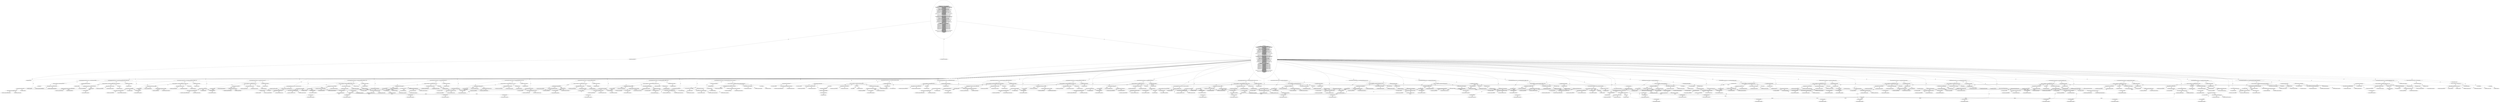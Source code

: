digraph "treeLinkInlineTags#?" {
0 [label="2:CtTypeReferenceImpl@ParseTree" shape=ellipse]
1 [label="2:CtPackageReferenceImpl@" shape=ellipse]
2 [label="2:CtVirtualElement@treeLinkInlineTags" shape=ellipse]
3 [label="3:CtTypeReferenceImpl@JavadocContext" shape=ellipse]
4 [label="3:CtPackageReferenceImpl@" shape=ellipse]
5 [label="3:CtExecutableReferenceImpl@JavadocContext(<unknown>,int)" shape=ellipse]
6 [label="3:CtTypeReferenceImpl@JavadocContext" shape=ellipse]
7 [label="3:CtTypeReferenceImpl@JavadocContext" shape=ellipse]
8 [label="3:CtTypeReferenceImpl@null" shape=ellipse]
9 [label="3:CtTypeReferenceImpl@int" shape=ellipse]
10 [label="3:CtLiteralImpl@null" shape=ellipse]
11 [label="3:CtTypeReferenceImpl@<nulltype>" shape=ellipse]
12 [label="3:CtLiteralImpl@0" shape=ellipse]
13 [label="3:CtTypeReferenceImpl@int" shape=ellipse]
14 [label="3:CtConstructorCallImpl@new JavadocContext(null, 0)" shape=ellipse]
15 [label="3:CtVirtualElement@qUDSi" shape=ellipse]
16 [label="3:CtLocalVariableImpl@JavadocContext qUDSi = new JavadocContext(null, 0)" shape=ellipse]
17 [label="4:CtTypeReferenceImpl@JavadocInlineTagContext" shape=ellipse]
18 [label="4:CtPackageReferenceImpl@" shape=ellipse]
19 [label="4:CtExecutableReferenceImpl@JavadocInlineTagContext()" shape=ellipse]
20 [label="4:CtTypeReferenceImpl@JavadocInlineTagContext" shape=ellipse]
21 [label="4:CtTypeReferenceImpl@JavadocInlineTagContext" shape=ellipse]
22 [label="4:CtVariableReadImpl@qUDSi" shape=ellipse]
23 [label="4:CtLocalVariableReferenceImpl@qUDSi" shape=ellipse]
24 [label="4:CtLiteralImpl@0" shape=ellipse]
25 [label="4:CtTypeReferenceImpl@int" shape=ellipse]
26 [label="4:CtConstructorCallImpl@new JavadocInlineTagContext(qUDSi, 0)" shape=ellipse]
27 [label="4:CtVirtualElement@qrmKv" shape=ellipse]
28 [label="4:CtLocalVariableImpl@JavadocInlineTagContext qrmKv = new JavadocInlineTagContext(qUDSi, 0)" shape=ellipse]
29 [label="5:CtTypeReferenceImpl@CommonToken" shape=ellipse]
30 [label="5:CtPackageReferenceImpl@" shape=ellipse]
31 [label="5:CtExecutableReferenceImpl@CommonToken()" shape=ellipse]
32 [label="5:CtTypeReferenceImpl@CommonToken" shape=ellipse]
33 [label="5:CtTypeReferenceImpl@CommonToken" shape=ellipse]
34 [label="5:CtFieldReferenceImpl@JavadocTokenTypes.JAVADOC_INLINE_TAG_START" shape=ellipse]
35 [label="5:CtTypeReferenceImpl@JavadocTokenTypes" shape=ellipse]
36 [label="5:CtTypeReferenceImpl@PlaceHold" shape=ellipse]
37 [label="5:CtFieldReadImpl@JavadocTokenTypes.JAVADOC_INLINE_TAG_START" shape=ellipse]
38 [label="5:CtTypeAccessImpl@JavadocTokenTypes" shape=ellipse]
39 [label="5:CtLiteralImpl@\"\{\"" shape=ellipse]
40 [label="5:CtTypeReferenceImpl@String" shape=ellipse]
41 [label="5:CtConstructorCallImpl@new CommonToken(JavadocTokenTypes.JAVADOC_INLINE_TAG_START, \"\{\")" shape=ellipse]
42 [label="5:CtVirtualElement@nyjfF" shape=ellipse]
43 [label="5:CtLocalVariableImpl@CommonToken nyjfF = new CommonToken(JavadocTokenTypes.JAVADOC_INLINE_TAG_START, \"\{\")" shape=ellipse]
44 [label="6:CtExecutableReferenceImpl@addChild(CommonToken)" shape=ellipse]
45 [label="6:CtTypeReferenceImpl@JavadocInlineTagContext" shape=ellipse]
46 [label="6:CtTypeReferenceImpl@CommonToken" shape=ellipse]
47 [label="6:CtVirtualElement@addChild" shape=ellipse]
48 [label="6:CtVariableReadImpl@qrmKv" shape=ellipse]
49 [label="6:CtLocalVariableReferenceImpl@qrmKv" shape=ellipse]
50 [label="6:CtVariableReadImpl@nyjfF" shape=ellipse]
51 [label="6:CtLocalVariableReferenceImpl@nyjfF" shape=ellipse]
52 [label="6:CtInvocationImpl@qrmKv.addChild(nyjfF)" shape=ellipse]
53 [label="7:CtTypeReferenceImpl@CommonToken" shape=ellipse]
54 [label="7:CtPackageReferenceImpl@" shape=ellipse]
55 [label="7:CtExecutableReferenceImpl@CommonToken()" shape=ellipse]
56 [label="7:CtTypeReferenceImpl@CommonToken" shape=ellipse]
57 [label="7:CtTypeReferenceImpl@CommonToken" shape=ellipse]
58 [label="7:CtFieldReferenceImpl@JavadocTokenTypes.LINK_LITERAL" shape=ellipse]
59 [label="7:CtTypeReferenceImpl@JavadocTokenTypes" shape=ellipse]
60 [label="7:CtTypeReferenceImpl@PlaceHold" shape=ellipse]
61 [label="7:CtFieldReadImpl@JavadocTokenTypes.LINK_LITERAL" shape=ellipse]
62 [label="7:CtTypeAccessImpl@JavadocTokenTypes" shape=ellipse]
63 [label="7:CtLiteralImpl@\"@link\"" shape=ellipse]
64 [label="7:CtTypeReferenceImpl@String" shape=ellipse]
65 [label="7:CtConstructorCallImpl@new CommonToken(JavadocTokenTypes.LINK_LITERAL, \"@link\")" shape=ellipse]
66 [label="7:CtVirtualElement@HXSDY" shape=ellipse]
67 [label="7:CtLocalVariableImpl@CommonToken HXSDY = new CommonToken(JavadocTokenTypes.LINK_LITERAL, \"@link\")" shape=ellipse]
68 [label="8:CtExecutableReferenceImpl@addChild(CommonToken)" shape=ellipse]
69 [label="8:CtTypeReferenceImpl@JavadocInlineTagContext" shape=ellipse]
70 [label="8:CtTypeReferenceImpl@CommonToken" shape=ellipse]
71 [label="8:CtVirtualElement@addChild" shape=ellipse]
72 [label="8:CtVariableReadImpl@qrmKv" shape=ellipse]
73 [label="8:CtLocalVariableReferenceImpl@qrmKv" shape=ellipse]
74 [label="8:CtVariableReadImpl@HXSDY" shape=ellipse]
75 [label="8:CtLocalVariableReferenceImpl@HXSDY" shape=ellipse]
76 [label="8:CtInvocationImpl@qrmKv.addChild(HXSDY)" shape=ellipse]
77 [label="9:CtTypeReferenceImpl@CommonToken" shape=ellipse]
78 [label="9:CtPackageReferenceImpl@" shape=ellipse]
79 [label="9:CtExecutableReferenceImpl@CommonToken()" shape=ellipse]
80 [label="9:CtTypeReferenceImpl@CommonToken" shape=ellipse]
81 [label="9:CtTypeReferenceImpl@CommonToken" shape=ellipse]
82 [label="9:CtFieldReferenceImpl@JavadocTokenTypes.WS" shape=ellipse]
83 [label="9:CtTypeReferenceImpl@JavadocTokenTypes" shape=ellipse]
84 [label="9:CtTypeReferenceImpl@PlaceHold" shape=ellipse]
85 [label="9:CtFieldReadImpl@JavadocTokenTypes.WS" shape=ellipse]
86 [label="9:CtTypeAccessImpl@JavadocTokenTypes" shape=ellipse]
87 [label="9:CtLiteralImpl@\" \"" shape=ellipse]
88 [label="9:CtTypeReferenceImpl@String" shape=ellipse]
89 [label="9:CtConstructorCallImpl@new CommonToken(JavadocTokenTypes.WS, \" \")" shape=ellipse]
90 [label="9:CtVirtualElement@LbsbA" shape=ellipse]
91 [label="9:CtLocalVariableImpl@CommonToken LbsbA = new CommonToken(JavadocTokenTypes.WS, \" \")" shape=ellipse]
92 [label="10:CtExecutableReferenceImpl@addChild(CommonToken)" shape=ellipse]
93 [label="10:CtTypeReferenceImpl@JavadocInlineTagContext" shape=ellipse]
94 [label="10:CtTypeReferenceImpl@CommonToken" shape=ellipse]
95 [label="10:CtVirtualElement@addChild" shape=ellipse]
96 [label="10:CtVariableReadImpl@qrmKv" shape=ellipse]
97 [label="10:CtLocalVariableReferenceImpl@qrmKv" shape=ellipse]
98 [label="10:CtVariableReadImpl@LbsbA" shape=ellipse]
99 [label="10:CtLocalVariableReferenceImpl@LbsbA" shape=ellipse]
100 [label="10:CtInvocationImpl@qrmKv.addChild(LbsbA)" shape=ellipse]
101 [label="11:CtTypeReferenceImpl@ReferenceContext" shape=ellipse]
102 [label="11:CtPackageReferenceImpl@" shape=ellipse]
103 [label="11:CtExecutableReferenceImpl@ReferenceContext()" shape=ellipse]
104 [label="11:CtTypeReferenceImpl@ReferenceContext" shape=ellipse]
105 [label="11:CtTypeReferenceImpl@ReferenceContext" shape=ellipse]
106 [label="11:CtVariableReadImpl@qrmKv" shape=ellipse]
107 [label="11:CtLocalVariableReferenceImpl@qrmKv" shape=ellipse]
108 [label="11:CtLiteralImpl@0" shape=ellipse]
109 [label="11:CtTypeReferenceImpl@int" shape=ellipse]
110 [label="11:CtConstructorCallImpl@new ReferenceContext(qrmKv, 0)" shape=ellipse]
111 [label="11:CtVirtualElement@qNvtx" shape=ellipse]
112 [label="11:CtLocalVariableImpl@ReferenceContext qNvtx = new ReferenceContext(qrmKv, 0)" shape=ellipse]
113 [label="12:CtTypeReferenceImpl@CommonToken" shape=ellipse]
114 [label="12:CtPackageReferenceImpl@" shape=ellipse]
115 [label="12:CtExecutableReferenceImpl@CommonToken()" shape=ellipse]
116 [label="12:CtTypeReferenceImpl@CommonToken" shape=ellipse]
117 [label="12:CtTypeReferenceImpl@CommonToken" shape=ellipse]
118 [label="12:CtFieldReferenceImpl@JavadocTokenTypes.PACKAGE" shape=ellipse]
119 [label="12:CtTypeReferenceImpl@JavadocTokenTypes" shape=ellipse]
120 [label="12:CtTypeReferenceImpl@PlaceHold" shape=ellipse]
121 [label="12:CtFieldReadImpl@JavadocTokenTypes.PACKAGE" shape=ellipse]
122 [label="12:CtTypeAccessImpl@JavadocTokenTypes" shape=ellipse]
123 [label="12:CtLiteralImpl@\"java.lang\"" shape=ellipse]
124 [label="12:CtTypeReferenceImpl@String" shape=ellipse]
125 [label="12:CtConstructorCallImpl@new CommonToken(JavadocTokenTypes.PACKAGE, \"java.lang\")" shape=ellipse]
126 [label="12:CtVirtualElement@cPKhb" shape=ellipse]
127 [label="12:CtLocalVariableImpl@CommonToken cPKhb = new CommonToken(JavadocTokenTypes.PACKAGE, \"java.lang\")" shape=ellipse]
128 [label="13:CtExecutableReferenceImpl@addChild(CommonToken)" shape=ellipse]
129 [label="13:CtTypeReferenceImpl@ReferenceContext" shape=ellipse]
130 [label="13:CtTypeReferenceImpl@CommonToken" shape=ellipse]
131 [label="13:CtVirtualElement@addChild" shape=ellipse]
132 [label="13:CtVariableReadImpl@qNvtx" shape=ellipse]
133 [label="13:CtLocalVariableReferenceImpl@qNvtx" shape=ellipse]
134 [label="13:CtVariableReadImpl@cPKhb" shape=ellipse]
135 [label="13:CtLocalVariableReferenceImpl@cPKhb" shape=ellipse]
136 [label="13:CtInvocationImpl@qNvtx.addChild(cPKhb)" shape=ellipse]
137 [label="14:CtTypeReferenceImpl@CommonToken" shape=ellipse]
138 [label="14:CtPackageReferenceImpl@" shape=ellipse]
139 [label="14:CtExecutableReferenceImpl@CommonToken()" shape=ellipse]
140 [label="14:CtTypeReferenceImpl@CommonToken" shape=ellipse]
141 [label="14:CtTypeReferenceImpl@CommonToken" shape=ellipse]
142 [label="14:CtFieldReferenceImpl@JavadocTokenTypes.DOT" shape=ellipse]
143 [label="14:CtTypeReferenceImpl@JavadocTokenTypes" shape=ellipse]
144 [label="14:CtTypeReferenceImpl@PlaceHold" shape=ellipse]
145 [label="14:CtFieldReadImpl@JavadocTokenTypes.DOT" shape=ellipse]
146 [label="14:CtTypeAccessImpl@JavadocTokenTypes" shape=ellipse]
147 [label="14:CtLiteralImpl@\".\"" shape=ellipse]
148 [label="14:CtTypeReferenceImpl@String" shape=ellipse]
149 [label="14:CtConstructorCallImpl@new CommonToken(JavadocTokenTypes.DOT, \".\")" shape=ellipse]
150 [label="14:CtVirtualElement@FXimU" shape=ellipse]
151 [label="14:CtLocalVariableImpl@CommonToken FXimU = new CommonToken(JavadocTokenTypes.DOT, \".\")" shape=ellipse]
152 [label="15:CtExecutableReferenceImpl@addChild(CommonToken)" shape=ellipse]
153 [label="15:CtTypeReferenceImpl@ReferenceContext" shape=ellipse]
154 [label="15:CtTypeReferenceImpl@CommonToken" shape=ellipse]
155 [label="15:CtVirtualElement@addChild" shape=ellipse]
156 [label="15:CtVariableReadImpl@qNvtx" shape=ellipse]
157 [label="15:CtLocalVariableReferenceImpl@qNvtx" shape=ellipse]
158 [label="15:CtVariableReadImpl@FXimU" shape=ellipse]
159 [label="15:CtLocalVariableReferenceImpl@FXimU" shape=ellipse]
160 [label="15:CtInvocationImpl@qNvtx.addChild(FXimU)" shape=ellipse]
161 [label="16:CtTypeReferenceImpl@CommonToken" shape=ellipse]
162 [label="16:CtPackageReferenceImpl@" shape=ellipse]
163 [label="16:CtExecutableReferenceImpl@CommonToken()" shape=ellipse]
164 [label="16:CtTypeReferenceImpl@CommonToken" shape=ellipse]
165 [label="16:CtTypeReferenceImpl@CommonToken" shape=ellipse]
166 [label="16:CtFieldReferenceImpl@JavadocTokenTypes.CLASS" shape=ellipse]
167 [label="16:CtTypeReferenceImpl@JavadocTokenTypes" shape=ellipse]
168 [label="16:CtTypeReferenceImpl@PlaceHold" shape=ellipse]
169 [label="16:CtFieldReadImpl@JavadocTokenTypes.CLASS" shape=ellipse]
170 [label="16:CtTypeAccessImpl@JavadocTokenTypes" shape=ellipse]
171 [label="16:CtLiteralImpl@\"Integer\"" shape=ellipse]
172 [label="16:CtTypeReferenceImpl@String" shape=ellipse]
173 [label="16:CtConstructorCallImpl@new CommonToken(JavadocTokenTypes.CLASS, \"Integer\")" shape=ellipse]
174 [label="16:CtVirtualElement@VmBeR" shape=ellipse]
175 [label="16:CtLocalVariableImpl@CommonToken VmBeR = new CommonToken(JavadocTokenTypes.CLASS, \"Integer\")" shape=ellipse]
176 [label="17:CtExecutableReferenceImpl@addChild(CommonToken)" shape=ellipse]
177 [label="17:CtTypeReferenceImpl@ReferenceContext" shape=ellipse]
178 [label="17:CtTypeReferenceImpl@CommonToken" shape=ellipse]
179 [label="17:CtVirtualElement@addChild" shape=ellipse]
180 [label="17:CtVariableReadImpl@qNvtx" shape=ellipse]
181 [label="17:CtLocalVariableReferenceImpl@qNvtx" shape=ellipse]
182 [label="17:CtVariableReadImpl@VmBeR" shape=ellipse]
183 [label="17:CtLocalVariableReferenceImpl@VmBeR" shape=ellipse]
184 [label="17:CtInvocationImpl@qNvtx.addChild(VmBeR)" shape=ellipse]
185 [label="18:CtTypeReferenceImpl@CommonToken" shape=ellipse]
186 [label="18:CtPackageReferenceImpl@" shape=ellipse]
187 [label="18:CtExecutableReferenceImpl@CommonToken()" shape=ellipse]
188 [label="18:CtTypeReferenceImpl@CommonToken" shape=ellipse]
189 [label="18:CtTypeReferenceImpl@CommonToken" shape=ellipse]
190 [label="18:CtFieldReferenceImpl@JavadocTokenTypes.HASH" shape=ellipse]
191 [label="18:CtTypeReferenceImpl@JavadocTokenTypes" shape=ellipse]
192 [label="18:CtTypeReferenceImpl@PlaceHold" shape=ellipse]
193 [label="18:CtFieldReadImpl@JavadocTokenTypes.HASH" shape=ellipse]
194 [label="18:CtTypeAccessImpl@JavadocTokenTypes" shape=ellipse]
195 [label="18:CtLiteralImpl@\"#\"" shape=ellipse]
196 [label="18:CtTypeReferenceImpl@String" shape=ellipse]
197 [label="18:CtConstructorCallImpl@new CommonToken(JavadocTokenTypes.HASH, \"#\")" shape=ellipse]
198 [label="18:CtVirtualElement@ZQmZl" shape=ellipse]
199 [label="18:CtLocalVariableImpl@CommonToken ZQmZl = new CommonToken(JavadocTokenTypes.HASH, \"#\")" shape=ellipse]
200 [label="19:CtExecutableReferenceImpl@addChild(CommonToken)" shape=ellipse]
201 [label="19:CtTypeReferenceImpl@ReferenceContext" shape=ellipse]
202 [label="19:CtTypeReferenceImpl@CommonToken" shape=ellipse]
203 [label="19:CtVirtualElement@addChild" shape=ellipse]
204 [label="19:CtVariableReadImpl@qNvtx" shape=ellipse]
205 [label="19:CtLocalVariableReferenceImpl@qNvtx" shape=ellipse]
206 [label="19:CtVariableReadImpl@ZQmZl" shape=ellipse]
207 [label="19:CtLocalVariableReferenceImpl@ZQmZl" shape=ellipse]
208 [label="19:CtInvocationImpl@qNvtx.addChild(ZQmZl)" shape=ellipse]
209 [label="20:CtTypeReferenceImpl@CommonToken" shape=ellipse]
210 [label="20:CtPackageReferenceImpl@" shape=ellipse]
211 [label="20:CtExecutableReferenceImpl@CommonToken()" shape=ellipse]
212 [label="20:CtTypeReferenceImpl@CommonToken" shape=ellipse]
213 [label="20:CtTypeReferenceImpl@CommonToken" shape=ellipse]
214 [label="20:CtFieldReferenceImpl@JavadocTokenTypes.MEMBER" shape=ellipse]
215 [label="20:CtTypeReferenceImpl@JavadocTokenTypes" shape=ellipse]
216 [label="20:CtTypeReferenceImpl@PlaceHold" shape=ellipse]
217 [label="20:CtFieldReadImpl@JavadocTokenTypes.MEMBER" shape=ellipse]
218 [label="20:CtTypeAccessImpl@JavadocTokenTypes" shape=ellipse]
219 [label="20:CtLiteralImpl@\"valueOf\"" shape=ellipse]
220 [label="20:CtTypeReferenceImpl@String" shape=ellipse]
221 [label="20:CtConstructorCallImpl@new CommonToken(JavadocTokenTypes.MEMBER, \"valueOf\")" shape=ellipse]
222 [label="20:CtVirtualElement@LqBEr" shape=ellipse]
223 [label="20:CtLocalVariableImpl@CommonToken LqBEr = new CommonToken(JavadocTokenTypes.MEMBER, \"valueOf\")" shape=ellipse]
224 [label="21:CtExecutableReferenceImpl@addChild(CommonToken)" shape=ellipse]
225 [label="21:CtTypeReferenceImpl@ReferenceContext" shape=ellipse]
226 [label="21:CtTypeReferenceImpl@CommonToken" shape=ellipse]
227 [label="21:CtVirtualElement@addChild" shape=ellipse]
228 [label="21:CtVariableReadImpl@qNvtx" shape=ellipse]
229 [label="21:CtLocalVariableReferenceImpl@qNvtx" shape=ellipse]
230 [label="21:CtVariableReadImpl@LqBEr" shape=ellipse]
231 [label="21:CtLocalVariableReferenceImpl@LqBEr" shape=ellipse]
232 [label="21:CtInvocationImpl@qNvtx.addChild(LqBEr)" shape=ellipse]
233 [label="22:CtExecutableReferenceImpl@addChild(ReferenceContext)" shape=ellipse]
234 [label="22:CtTypeReferenceImpl@JavadocInlineTagContext" shape=ellipse]
235 [label="22:CtTypeReferenceImpl@ReferenceContext" shape=ellipse]
236 [label="22:CtVirtualElement@addChild" shape=ellipse]
237 [label="22:CtVariableReadImpl@qrmKv" shape=ellipse]
238 [label="22:CtLocalVariableReferenceImpl@qrmKv" shape=ellipse]
239 [label="22:CtVariableReadImpl@qNvtx" shape=ellipse]
240 [label="22:CtLocalVariableReferenceImpl@qNvtx" shape=ellipse]
241 [label="22:CtInvocationImpl@qrmKv.addChild(qNvtx)" shape=ellipse]
242 [label="23:CtTypeReferenceImpl@CommonToken" shape=ellipse]
243 [label="23:CtPackageReferenceImpl@" shape=ellipse]
244 [label="23:CtExecutableReferenceImpl@CommonToken()" shape=ellipse]
245 [label="23:CtTypeReferenceImpl@CommonToken" shape=ellipse]
246 [label="23:CtTypeReferenceImpl@CommonToken" shape=ellipse]
247 [label="23:CtFieldReferenceImpl@JavadocTokenTypes.JAVADOC_INLINE_TAG_END" shape=ellipse]
248 [label="23:CtTypeReferenceImpl@JavadocTokenTypes" shape=ellipse]
249 [label="23:CtTypeReferenceImpl@PlaceHold" shape=ellipse]
250 [label="23:CtFieldReadImpl@JavadocTokenTypes.JAVADOC_INLINE_TAG_END" shape=ellipse]
251 [label="23:CtTypeAccessImpl@JavadocTokenTypes" shape=ellipse]
252 [label="23:CtLiteralImpl@\"\}\"" shape=ellipse]
253 [label="23:CtTypeReferenceImpl@String" shape=ellipse]
254 [label="23:CtConstructorCallImpl@new CommonToken(JavadocTokenTypes.JAVADOC_INLINE_TAG_END, \"\}\")" shape=ellipse]
255 [label="23:CtVirtualElement@AMFgL" shape=ellipse]
256 [label="23:CtLocalVariableImpl@CommonToken AMFgL = new CommonToken(JavadocTokenTypes.JAVADOC_INLINE_TAG_END, \"\}\")" shape=ellipse]
257 [label="24:CtExecutableReferenceImpl@addChild(CommonToken)" shape=ellipse]
258 [label="24:CtTypeReferenceImpl@JavadocInlineTagContext" shape=ellipse]
259 [label="24:CtTypeReferenceImpl@CommonToken" shape=ellipse]
260 [label="24:CtVirtualElement@addChild" shape=ellipse]
261 [label="24:CtVariableReadImpl@qrmKv" shape=ellipse]
262 [label="24:CtLocalVariableReferenceImpl@qrmKv" shape=ellipse]
263 [label="24:CtVariableReadImpl@AMFgL" shape=ellipse]
264 [label="24:CtLocalVariableReferenceImpl@AMFgL" shape=ellipse]
265 [label="24:CtInvocationImpl@qrmKv.addChild(AMFgL)" shape=ellipse]
266 [label="25:CtExecutableReferenceImpl@addChild(JavadocInlineTagContext)" shape=ellipse]
267 [label="25:CtTypeReferenceImpl@JavadocContext" shape=ellipse]
268 [label="25:CtTypeReferenceImpl@JavadocInlineTagContext" shape=ellipse]
269 [label="25:CtVirtualElement@addChild" shape=ellipse]
270 [label="25:CtVariableReadImpl@qUDSi" shape=ellipse]
271 [label="25:CtLocalVariableReferenceImpl@qUDSi" shape=ellipse]
272 [label="25:CtVariableReadImpl@qrmKv" shape=ellipse]
273 [label="25:CtLocalVariableReferenceImpl@qrmKv" shape=ellipse]
274 [label="25:CtInvocationImpl@qUDSi.addChild(qrmKv)" shape=ellipse]
275 [label="26:CtTypeReferenceImpl@CommonToken" shape=ellipse]
276 [label="26:CtPackageReferenceImpl@" shape=ellipse]
277 [label="26:CtExecutableReferenceImpl@CommonToken()" shape=ellipse]
278 [label="26:CtTypeReferenceImpl@CommonToken" shape=ellipse]
279 [label="26:CtTypeReferenceImpl@CommonToken" shape=ellipse]
280 [label="26:CtFieldReferenceImpl@JavadocTokenTypes.NEWLINE" shape=ellipse]
281 [label="26:CtTypeReferenceImpl@JavadocTokenTypes" shape=ellipse]
282 [label="26:CtTypeReferenceImpl@PlaceHold" shape=ellipse]
283 [label="26:CtFieldReadImpl@JavadocTokenTypes.NEWLINE" shape=ellipse]
284 [label="26:CtTypeAccessImpl@JavadocTokenTypes" shape=ellipse]
285 [label="26:CtLiteralImpl@\"\n\"" shape=ellipse]
286 [label="26:CtTypeReferenceImpl@String" shape=ellipse]
287 [label="26:CtConstructorCallImpl@new CommonToken(JavadocTokenTypes.NEWLINE, \"\n\")" shape=ellipse]
288 [label="26:CtVirtualElement@Soygb" shape=ellipse]
289 [label="26:CtLocalVariableImpl@CommonToken Soygb = new CommonToken(JavadocTokenTypes.NEWLINE, \"\n\")" shape=ellipse]
290 [label="27:CtExecutableReferenceImpl@addChild(CommonToken)" shape=ellipse]
291 [label="27:CtTypeReferenceImpl@JavadocContext" shape=ellipse]
292 [label="27:CtTypeReferenceImpl@CommonToken" shape=ellipse]
293 [label="27:CtVirtualElement@addChild" shape=ellipse]
294 [label="27:CtVariableReadImpl@qUDSi" shape=ellipse]
295 [label="27:CtLocalVariableReferenceImpl@qUDSi" shape=ellipse]
296 [label="27:CtVariableReadImpl@Soygb" shape=ellipse]
297 [label="27:CtLocalVariableReferenceImpl@Soygb" shape=ellipse]
298 [label="27:CtInvocationImpl@qUDSi.addChild(Soygb)" shape=ellipse]
299 [label="28:CtTypeReferenceImpl@JavadocInlineTagContext" shape=ellipse]
300 [label="28:CtPackageReferenceImpl@" shape=ellipse]
301 [label="28:CtExecutableReferenceImpl@JavadocInlineTagContext()" shape=ellipse]
302 [label="28:CtTypeReferenceImpl@JavadocInlineTagContext" shape=ellipse]
303 [label="28:CtTypeReferenceImpl@JavadocInlineTagContext" shape=ellipse]
304 [label="28:CtVariableReadImpl@qUDSi" shape=ellipse]
305 [label="28:CtLocalVariableReferenceImpl@qUDSi" shape=ellipse]
306 [label="28:CtLiteralImpl@0" shape=ellipse]
307 [label="28:CtTypeReferenceImpl@int" shape=ellipse]
308 [label="28:CtConstructorCallImpl@new JavadocInlineTagContext(qUDSi, 0)" shape=ellipse]
309 [label="28:CtVirtualElement@TkOkF" shape=ellipse]
310 [label="28:CtLocalVariableImpl@JavadocInlineTagContext TkOkF = new JavadocInlineTagContext(qUDSi, 0)" shape=ellipse]
311 [label="29:CtTypeReferenceImpl@CommonToken" shape=ellipse]
312 [label="29:CtPackageReferenceImpl@" shape=ellipse]
313 [label="29:CtExecutableReferenceImpl@CommonToken()" shape=ellipse]
314 [label="29:CtTypeReferenceImpl@CommonToken" shape=ellipse]
315 [label="29:CtTypeReferenceImpl@CommonToken" shape=ellipse]
316 [label="29:CtFieldReferenceImpl@JavadocTokenTypes.JAVADOC_INLINE_TAG_START" shape=ellipse]
317 [label="29:CtTypeReferenceImpl@JavadocTokenTypes" shape=ellipse]
318 [label="29:CtTypeReferenceImpl@PlaceHold" shape=ellipse]
319 [label="29:CtFieldReadImpl@JavadocTokenTypes.JAVADOC_INLINE_TAG_START" shape=ellipse]
320 [label="29:CtTypeAccessImpl@JavadocTokenTypes" shape=ellipse]
321 [label="29:CtLiteralImpl@\"\{\"" shape=ellipse]
322 [label="29:CtTypeReferenceImpl@String" shape=ellipse]
323 [label="29:CtConstructorCallImpl@new CommonToken(JavadocTokenTypes.JAVADOC_INLINE_TAG_START, \"\{\")" shape=ellipse]
324 [label="29:CtVirtualElement@PkzAI" shape=ellipse]
325 [label="29:CtLocalVariableImpl@CommonToken PkzAI = new CommonToken(JavadocTokenTypes.JAVADOC_INLINE_TAG_START, \"\{\")" shape=ellipse]
326 [label="30:CtExecutableReferenceImpl@addChild(CommonToken)" shape=ellipse]
327 [label="30:CtTypeReferenceImpl@JavadocInlineTagContext" shape=ellipse]
328 [label="30:CtTypeReferenceImpl@CommonToken" shape=ellipse]
329 [label="30:CtVirtualElement@addChild" shape=ellipse]
330 [label="30:CtVariableReadImpl@TkOkF" shape=ellipse]
331 [label="30:CtLocalVariableReferenceImpl@TkOkF" shape=ellipse]
332 [label="30:CtVariableReadImpl@PkzAI" shape=ellipse]
333 [label="30:CtLocalVariableReferenceImpl@PkzAI" shape=ellipse]
334 [label="30:CtInvocationImpl@TkOkF.addChild(PkzAI)" shape=ellipse]
335 [label="31:CtTypeReferenceImpl@CommonToken" shape=ellipse]
336 [label="31:CtPackageReferenceImpl@" shape=ellipse]
337 [label="31:CtExecutableReferenceImpl@CommonToken()" shape=ellipse]
338 [label="31:CtTypeReferenceImpl@CommonToken" shape=ellipse]
339 [label="31:CtTypeReferenceImpl@CommonToken" shape=ellipse]
340 [label="31:CtFieldReferenceImpl@JavadocTokenTypes.LINK_LITERAL" shape=ellipse]
341 [label="31:CtTypeReferenceImpl@JavadocTokenTypes" shape=ellipse]
342 [label="31:CtTypeReferenceImpl@PlaceHold" shape=ellipse]
343 [label="31:CtFieldReadImpl@JavadocTokenTypes.LINK_LITERAL" shape=ellipse]
344 [label="31:CtTypeAccessImpl@JavadocTokenTypes" shape=ellipse]
345 [label="31:CtLiteralImpl@\"@link\"" shape=ellipse]
346 [label="31:CtTypeReferenceImpl@String" shape=ellipse]
347 [label="31:CtConstructorCallImpl@new CommonToken(JavadocTokenTypes.LINK_LITERAL, \"@link\")" shape=ellipse]
348 [label="31:CtVirtualElement@kFrQb" shape=ellipse]
349 [label="31:CtLocalVariableImpl@CommonToken kFrQb = new CommonToken(JavadocTokenTypes.LINK_LITERAL, \"@link\")" shape=ellipse]
350 [label="32:CtExecutableReferenceImpl@addChild(CommonToken)" shape=ellipse]
351 [label="32:CtTypeReferenceImpl@JavadocInlineTagContext" shape=ellipse]
352 [label="32:CtTypeReferenceImpl@CommonToken" shape=ellipse]
353 [label="32:CtVirtualElement@addChild" shape=ellipse]
354 [label="32:CtVariableReadImpl@TkOkF" shape=ellipse]
355 [label="32:CtLocalVariableReferenceImpl@TkOkF" shape=ellipse]
356 [label="32:CtVariableReadImpl@kFrQb" shape=ellipse]
357 [label="32:CtLocalVariableReferenceImpl@kFrQb" shape=ellipse]
358 [label="32:CtInvocationImpl@TkOkF.addChild(kFrQb)" shape=ellipse]
359 [label="33:CtTypeReferenceImpl@CommonToken" shape=ellipse]
360 [label="33:CtPackageReferenceImpl@" shape=ellipse]
361 [label="33:CtExecutableReferenceImpl@CommonToken()" shape=ellipse]
362 [label="33:CtTypeReferenceImpl@CommonToken" shape=ellipse]
363 [label="33:CtTypeReferenceImpl@CommonToken" shape=ellipse]
364 [label="33:CtFieldReferenceImpl@JavadocTokenTypes.WS" shape=ellipse]
365 [label="33:CtTypeReferenceImpl@JavadocTokenTypes" shape=ellipse]
366 [label="33:CtTypeReferenceImpl@PlaceHold" shape=ellipse]
367 [label="33:CtFieldReadImpl@JavadocTokenTypes.WS" shape=ellipse]
368 [label="33:CtTypeAccessImpl@JavadocTokenTypes" shape=ellipse]
369 [label="33:CtLiteralImpl@\" \"" shape=ellipse]
370 [label="33:CtTypeReferenceImpl@String" shape=ellipse]
371 [label="33:CtConstructorCallImpl@new CommonToken(JavadocTokenTypes.WS, \" \")" shape=ellipse]
372 [label="33:CtVirtualElement@fVQnP" shape=ellipse]
373 [label="33:CtLocalVariableImpl@CommonToken fVQnP = new CommonToken(JavadocTokenTypes.WS, \" \")" shape=ellipse]
374 [label="34:CtExecutableReferenceImpl@addChild(CommonToken)" shape=ellipse]
375 [label="34:CtTypeReferenceImpl@JavadocInlineTagContext" shape=ellipse]
376 [label="34:CtTypeReferenceImpl@CommonToken" shape=ellipse]
377 [label="34:CtVirtualElement@addChild" shape=ellipse]
378 [label="34:CtVariableReadImpl@TkOkF" shape=ellipse]
379 [label="34:CtLocalVariableReferenceImpl@TkOkF" shape=ellipse]
380 [label="34:CtVariableReadImpl@fVQnP" shape=ellipse]
381 [label="34:CtLocalVariableReferenceImpl@fVQnP" shape=ellipse]
382 [label="34:CtInvocationImpl@TkOkF.addChild(fVQnP)" shape=ellipse]
383 [label="35:CtTypeReferenceImpl@ReferenceContext" shape=ellipse]
384 [label="35:CtPackageReferenceImpl@" shape=ellipse]
385 [label="35:CtExecutableReferenceImpl@ReferenceContext()" shape=ellipse]
386 [label="35:CtTypeReferenceImpl@ReferenceContext" shape=ellipse]
387 [label="35:CtTypeReferenceImpl@ReferenceContext" shape=ellipse]
388 [label="35:CtVariableReadImpl@TkOkF" shape=ellipse]
389 [label="35:CtLocalVariableReferenceImpl@TkOkF" shape=ellipse]
390 [label="35:CtLiteralImpl@0" shape=ellipse]
391 [label="35:CtTypeReferenceImpl@int" shape=ellipse]
392 [label="35:CtConstructorCallImpl@new ReferenceContext(TkOkF, 0)" shape=ellipse]
393 [label="35:CtVirtualElement@Mwbat" shape=ellipse]
394 [label="35:CtLocalVariableImpl@ReferenceContext Mwbat = new ReferenceContext(TkOkF, 0)" shape=ellipse]
395 [label="36:CtTypeReferenceImpl@CommonToken" shape=ellipse]
396 [label="36:CtPackageReferenceImpl@" shape=ellipse]
397 [label="36:CtExecutableReferenceImpl@CommonToken()" shape=ellipse]
398 [label="36:CtTypeReferenceImpl@CommonToken" shape=ellipse]
399 [label="36:CtTypeReferenceImpl@CommonToken" shape=ellipse]
400 [label="36:CtFieldReferenceImpl@JavadocTokenTypes.PACKAGE" shape=ellipse]
401 [label="36:CtTypeReferenceImpl@JavadocTokenTypes" shape=ellipse]
402 [label="36:CtTypeReferenceImpl@PlaceHold" shape=ellipse]
403 [label="36:CtFieldReadImpl@JavadocTokenTypes.PACKAGE" shape=ellipse]
404 [label="36:CtTypeAccessImpl@JavadocTokenTypes" shape=ellipse]
405 [label="36:CtLiteralImpl@\"java.lang\"" shape=ellipse]
406 [label="36:CtTypeReferenceImpl@String" shape=ellipse]
407 [label="36:CtConstructorCallImpl@new CommonToken(JavadocTokenTypes.PACKAGE, \"java.lang\")" shape=ellipse]
408 [label="36:CtVirtualElement@oHQua" shape=ellipse]
409 [label="36:CtLocalVariableImpl@CommonToken oHQua = new CommonToken(JavadocTokenTypes.PACKAGE, \"java.lang\")" shape=ellipse]
410 [label="37:CtExecutableReferenceImpl@addChild(CommonToken)" shape=ellipse]
411 [label="37:CtTypeReferenceImpl@ReferenceContext" shape=ellipse]
412 [label="37:CtTypeReferenceImpl@CommonToken" shape=ellipse]
413 [label="37:CtVirtualElement@addChild" shape=ellipse]
414 [label="37:CtVariableReadImpl@Mwbat" shape=ellipse]
415 [label="37:CtLocalVariableReferenceImpl@Mwbat" shape=ellipse]
416 [label="37:CtVariableReadImpl@oHQua" shape=ellipse]
417 [label="37:CtLocalVariableReferenceImpl@oHQua" shape=ellipse]
418 [label="37:CtInvocationImpl@Mwbat.addChild(oHQua)" shape=ellipse]
419 [label="38:CtTypeReferenceImpl@CommonToken" shape=ellipse]
420 [label="38:CtPackageReferenceImpl@" shape=ellipse]
421 [label="38:CtExecutableReferenceImpl@CommonToken()" shape=ellipse]
422 [label="38:CtTypeReferenceImpl@CommonToken" shape=ellipse]
423 [label="38:CtTypeReferenceImpl@CommonToken" shape=ellipse]
424 [label="38:CtFieldReferenceImpl@JavadocTokenTypes.DOT" shape=ellipse]
425 [label="38:CtTypeReferenceImpl@JavadocTokenTypes" shape=ellipse]
426 [label="38:CtTypeReferenceImpl@PlaceHold" shape=ellipse]
427 [label="38:CtFieldReadImpl@JavadocTokenTypes.DOT" shape=ellipse]
428 [label="38:CtTypeAccessImpl@JavadocTokenTypes" shape=ellipse]
429 [label="38:CtLiteralImpl@\".\"" shape=ellipse]
430 [label="38:CtTypeReferenceImpl@String" shape=ellipse]
431 [label="38:CtConstructorCallImpl@new CommonToken(JavadocTokenTypes.DOT, \".\")" shape=ellipse]
432 [label="38:CtVirtualElement@YvNhB" shape=ellipse]
433 [label="38:CtLocalVariableImpl@CommonToken YvNhB = new CommonToken(JavadocTokenTypes.DOT, \".\")" shape=ellipse]
434 [label="39:CtExecutableReferenceImpl@addChild(CommonToken)" shape=ellipse]
435 [label="39:CtTypeReferenceImpl@ReferenceContext" shape=ellipse]
436 [label="39:CtTypeReferenceImpl@CommonToken" shape=ellipse]
437 [label="39:CtVirtualElement@addChild" shape=ellipse]
438 [label="39:CtVariableReadImpl@Mwbat" shape=ellipse]
439 [label="39:CtLocalVariableReferenceImpl@Mwbat" shape=ellipse]
440 [label="39:CtVariableReadImpl@YvNhB" shape=ellipse]
441 [label="39:CtLocalVariableReferenceImpl@YvNhB" shape=ellipse]
442 [label="39:CtInvocationImpl@Mwbat.addChild(YvNhB)" shape=ellipse]
443 [label="40:CtTypeReferenceImpl@CommonToken" shape=ellipse]
444 [label="40:CtPackageReferenceImpl@" shape=ellipse]
445 [label="40:CtExecutableReferenceImpl@CommonToken()" shape=ellipse]
446 [label="40:CtTypeReferenceImpl@CommonToken" shape=ellipse]
447 [label="40:CtTypeReferenceImpl@CommonToken" shape=ellipse]
448 [label="40:CtFieldReferenceImpl@JavadocTokenTypes.CLASS" shape=ellipse]
449 [label="40:CtTypeReferenceImpl@JavadocTokenTypes" shape=ellipse]
450 [label="40:CtTypeReferenceImpl@PlaceHold" shape=ellipse]
451 [label="40:CtFieldReadImpl@JavadocTokenTypes.CLASS" shape=ellipse]
452 [label="40:CtTypeAccessImpl@JavadocTokenTypes" shape=ellipse]
453 [label="40:CtLiteralImpl@\"Integer\"" shape=ellipse]
454 [label="40:CtTypeReferenceImpl@String" shape=ellipse]
455 [label="40:CtConstructorCallImpl@new CommonToken(JavadocTokenTypes.CLASS, \"Integer\")" shape=ellipse]
456 [label="40:CtVirtualElement@dsmbF" shape=ellipse]
457 [label="40:CtLocalVariableImpl@CommonToken dsmbF = new CommonToken(JavadocTokenTypes.CLASS, \"Integer\")" shape=ellipse]
458 [label="41:CtExecutableReferenceImpl@addChild(CommonToken)" shape=ellipse]
459 [label="41:CtTypeReferenceImpl@ReferenceContext" shape=ellipse]
460 [label="41:CtTypeReferenceImpl@CommonToken" shape=ellipse]
461 [label="41:CtVirtualElement@addChild" shape=ellipse]
462 [label="41:CtVariableReadImpl@Mwbat" shape=ellipse]
463 [label="41:CtLocalVariableReferenceImpl@Mwbat" shape=ellipse]
464 [label="41:CtVariableReadImpl@dsmbF" shape=ellipse]
465 [label="41:CtLocalVariableReferenceImpl@dsmbF" shape=ellipse]
466 [label="41:CtInvocationImpl@Mwbat.addChild(dsmbF)" shape=ellipse]
467 [label="42:CtTypeReferenceImpl@CommonToken" shape=ellipse]
468 [label="42:CtPackageReferenceImpl@" shape=ellipse]
469 [label="42:CtExecutableReferenceImpl@CommonToken()" shape=ellipse]
470 [label="42:CtTypeReferenceImpl@CommonToken" shape=ellipse]
471 [label="42:CtTypeReferenceImpl@CommonToken" shape=ellipse]
472 [label="42:CtFieldReferenceImpl@JavadocTokenTypes.HASH" shape=ellipse]
473 [label="42:CtTypeReferenceImpl@JavadocTokenTypes" shape=ellipse]
474 [label="42:CtTypeReferenceImpl@PlaceHold" shape=ellipse]
475 [label="42:CtFieldReadImpl@JavadocTokenTypes.HASH" shape=ellipse]
476 [label="42:CtTypeAccessImpl@JavadocTokenTypes" shape=ellipse]
477 [label="42:CtLiteralImpl@\"#\"" shape=ellipse]
478 [label="42:CtTypeReferenceImpl@String" shape=ellipse]
479 [label="42:CtConstructorCallImpl@new CommonToken(JavadocTokenTypes.HASH, \"#\")" shape=ellipse]
480 [label="42:CtVirtualElement@HZVQi" shape=ellipse]
481 [label="42:CtLocalVariableImpl@CommonToken HZVQi = new CommonToken(JavadocTokenTypes.HASH, \"#\")" shape=ellipse]
482 [label="43:CtExecutableReferenceImpl@addChild(CommonToken)" shape=ellipse]
483 [label="43:CtTypeReferenceImpl@ReferenceContext" shape=ellipse]
484 [label="43:CtTypeReferenceImpl@CommonToken" shape=ellipse]
485 [label="43:CtVirtualElement@addChild" shape=ellipse]
486 [label="43:CtVariableReadImpl@Mwbat" shape=ellipse]
487 [label="43:CtLocalVariableReferenceImpl@Mwbat" shape=ellipse]
488 [label="43:CtVariableReadImpl@HZVQi" shape=ellipse]
489 [label="43:CtLocalVariableReferenceImpl@HZVQi" shape=ellipse]
490 [label="43:CtInvocationImpl@Mwbat.addChild(HZVQi)" shape=ellipse]
491 [label="44:CtTypeReferenceImpl@CommonToken" shape=ellipse]
492 [label="44:CtPackageReferenceImpl@" shape=ellipse]
493 [label="44:CtExecutableReferenceImpl@CommonToken()" shape=ellipse]
494 [label="44:CtTypeReferenceImpl@CommonToken" shape=ellipse]
495 [label="44:CtTypeReferenceImpl@CommonToken" shape=ellipse]
496 [label="44:CtFieldReferenceImpl@JavadocTokenTypes.MEMBER" shape=ellipse]
497 [label="44:CtTypeReferenceImpl@JavadocTokenTypes" shape=ellipse]
498 [label="44:CtTypeReferenceImpl@PlaceHold" shape=ellipse]
499 [label="44:CtFieldReadImpl@JavadocTokenTypes.MEMBER" shape=ellipse]
500 [label="44:CtTypeAccessImpl@JavadocTokenTypes" shape=ellipse]
501 [label="44:CtLiteralImpl@\"valueOf\"" shape=ellipse]
502 [label="44:CtTypeReferenceImpl@String" shape=ellipse]
503 [label="44:CtConstructorCallImpl@new CommonToken(JavadocTokenTypes.MEMBER, \"valueOf\")" shape=ellipse]
504 [label="44:CtVirtualElement@FUOOd" shape=ellipse]
505 [label="44:CtLocalVariableImpl@CommonToken FUOOd = new CommonToken(JavadocTokenTypes.MEMBER, \"valueOf\")" shape=ellipse]
506 [label="45:CtExecutableReferenceImpl@addChild(CommonToken)" shape=ellipse]
507 [label="45:CtTypeReferenceImpl@ReferenceContext" shape=ellipse]
508 [label="45:CtTypeReferenceImpl@CommonToken" shape=ellipse]
509 [label="45:CtVirtualElement@addChild" shape=ellipse]
510 [label="45:CtVariableReadImpl@Mwbat" shape=ellipse]
511 [label="45:CtLocalVariableReferenceImpl@Mwbat" shape=ellipse]
512 [label="45:CtVariableReadImpl@FUOOd" shape=ellipse]
513 [label="45:CtLocalVariableReferenceImpl@FUOOd" shape=ellipse]
514 [label="45:CtInvocationImpl@Mwbat.addChild(FUOOd)" shape=ellipse]
515 [label="46:CtExecutableReferenceImpl@addChild(ReferenceContext)" shape=ellipse]
516 [label="46:CtTypeReferenceImpl@JavadocInlineTagContext" shape=ellipse]
517 [label="46:CtTypeReferenceImpl@ReferenceContext" shape=ellipse]
518 [label="46:CtVirtualElement@addChild" shape=ellipse]
519 [label="46:CtVariableReadImpl@TkOkF" shape=ellipse]
520 [label="46:CtLocalVariableReferenceImpl@TkOkF" shape=ellipse]
521 [label="46:CtVariableReadImpl@Mwbat" shape=ellipse]
522 [label="46:CtLocalVariableReferenceImpl@Mwbat" shape=ellipse]
523 [label="46:CtInvocationImpl@TkOkF.addChild(Mwbat)" shape=ellipse]
524 [label="47:CtTypeReferenceImpl@DescriptionContext" shape=ellipse]
525 [label="47:CtPackageReferenceImpl@" shape=ellipse]
526 [label="47:CtExecutableReferenceImpl@DescriptionContext()" shape=ellipse]
527 [label="47:CtTypeReferenceImpl@DescriptionContext" shape=ellipse]
528 [label="47:CtTypeReferenceImpl@DescriptionContext" shape=ellipse]
529 [label="47:CtVariableReadImpl@TkOkF" shape=ellipse]
530 [label="47:CtLocalVariableReferenceImpl@TkOkF" shape=ellipse]
531 [label="47:CtLiteralImpl@0" shape=ellipse]
532 [label="47:CtTypeReferenceImpl@int" shape=ellipse]
533 [label="47:CtConstructorCallImpl@new DescriptionContext(TkOkF, 0)" shape=ellipse]
534 [label="47:CtVirtualElement@WchCg" shape=ellipse]
535 [label="47:CtLocalVariableImpl@DescriptionContext WchCg = new DescriptionContext(TkOkF, 0)" shape=ellipse]
536 [label="48:CtTypeReferenceImpl@TextContext" shape=ellipse]
537 [label="48:CtPackageReferenceImpl@" shape=ellipse]
538 [label="48:CtExecutableReferenceImpl@TextContext()" shape=ellipse]
539 [label="48:CtTypeReferenceImpl@TextContext" shape=ellipse]
540 [label="48:CtTypeReferenceImpl@TextContext" shape=ellipse]
541 [label="48:CtVariableReadImpl@WchCg" shape=ellipse]
542 [label="48:CtLocalVariableReferenceImpl@WchCg" shape=ellipse]
543 [label="48:CtLiteralImpl@0" shape=ellipse]
544 [label="48:CtTypeReferenceImpl@int" shape=ellipse]
545 [label="48:CtConstructorCallImpl@new TextContext(WchCg, 0)" shape=ellipse]
546 [label="48:CtVirtualElement@fcThJ" shape=ellipse]
547 [label="48:CtLocalVariableImpl@TextContext fcThJ = new TextContext(WchCg, 0)" shape=ellipse]
548 [label="49:CtTypeReferenceImpl@CommonToken" shape=ellipse]
549 [label="49:CtPackageReferenceImpl@" shape=ellipse]
550 [label="49:CtExecutableReferenceImpl@CommonToken()" shape=ellipse]
551 [label="49:CtTypeReferenceImpl@CommonToken" shape=ellipse]
552 [label="49:CtTypeReferenceImpl@CommonToken" shape=ellipse]
553 [label="49:CtFieldReferenceImpl@JavadocTokenTypes.WS" shape=ellipse]
554 [label="49:CtTypeReferenceImpl@JavadocTokenTypes" shape=ellipse]
555 [label="49:CtTypeReferenceImpl@PlaceHold" shape=ellipse]
556 [label="49:CtFieldReadImpl@JavadocTokenTypes.WS" shape=ellipse]
557 [label="49:CtTypeAccessImpl@JavadocTokenTypes" shape=ellipse]
558 [label="49:CtLiteralImpl@\" \"" shape=ellipse]
559 [label="49:CtTypeReferenceImpl@String" shape=ellipse]
560 [label="49:CtConstructorCallImpl@new CommonToken(JavadocTokenTypes.WS, \" \")" shape=ellipse]
561 [label="49:CtVirtualElement@aDhfF" shape=ellipse]
562 [label="49:CtLocalVariableImpl@CommonToken aDhfF = new CommonToken(JavadocTokenTypes.WS, \" \")" shape=ellipse]
563 [label="50:CtExecutableReferenceImpl@addChild(CommonToken)" shape=ellipse]
564 [label="50:CtTypeReferenceImpl@TextContext" shape=ellipse]
565 [label="50:CtTypeReferenceImpl@CommonToken" shape=ellipse]
566 [label="50:CtVirtualElement@addChild" shape=ellipse]
567 [label="50:CtVariableReadImpl@fcThJ" shape=ellipse]
568 [label="50:CtLocalVariableReferenceImpl@fcThJ" shape=ellipse]
569 [label="50:CtVariableReadImpl@aDhfF" shape=ellipse]
570 [label="50:CtLocalVariableReferenceImpl@aDhfF" shape=ellipse]
571 [label="50:CtInvocationImpl@fcThJ.addChild(aDhfF)" shape=ellipse]
572 [label="51:CtTypeReferenceImpl@CommonToken" shape=ellipse]
573 [label="51:CtPackageReferenceImpl@" shape=ellipse]
574 [label="51:CtExecutableReferenceImpl@CommonToken()" shape=ellipse]
575 [label="51:CtTypeReferenceImpl@CommonToken" shape=ellipse]
576 [label="51:CtTypeReferenceImpl@CommonToken" shape=ellipse]
577 [label="51:CtFieldReferenceImpl@JavadocTokenTypes.CHAR" shape=ellipse]
578 [label="51:CtTypeReferenceImpl@JavadocTokenTypes" shape=ellipse]
579 [label="51:CtTypeReferenceImpl@PlaceHold" shape=ellipse]
580 [label="51:CtFieldReadImpl@JavadocTokenTypes.CHAR" shape=ellipse]
581 [label="51:CtTypeAccessImpl@JavadocTokenTypes" shape=ellipse]
582 [label="51:CtLiteralImpl@\"v\"" shape=ellipse]
583 [label="51:CtTypeReferenceImpl@String" shape=ellipse]
584 [label="51:CtConstructorCallImpl@new CommonToken(JavadocTokenTypes.CHAR, \"v\")" shape=ellipse]
585 [label="51:CtVirtualElement@vdvFW" shape=ellipse]
586 [label="51:CtLocalVariableImpl@CommonToken vdvFW = new CommonToken(JavadocTokenTypes.CHAR, \"v\")" shape=ellipse]
587 [label="52:CtExecutableReferenceImpl@addChild(CommonToken)" shape=ellipse]
588 [label="52:CtTypeReferenceImpl@TextContext" shape=ellipse]
589 [label="52:CtTypeReferenceImpl@CommonToken" shape=ellipse]
590 [label="52:CtVirtualElement@addChild" shape=ellipse]
591 [label="52:CtVariableReadImpl@fcThJ" shape=ellipse]
592 [label="52:CtLocalVariableReferenceImpl@fcThJ" shape=ellipse]
593 [label="52:CtVariableReadImpl@vdvFW" shape=ellipse]
594 [label="52:CtLocalVariableReferenceImpl@vdvFW" shape=ellipse]
595 [label="52:CtInvocationImpl@fcThJ.addChild(vdvFW)" shape=ellipse]
596 [label="53:CtTypeReferenceImpl@CommonToken" shape=ellipse]
597 [label="53:CtPackageReferenceImpl@" shape=ellipse]
598 [label="53:CtExecutableReferenceImpl@CommonToken()" shape=ellipse]
599 [label="53:CtTypeReferenceImpl@CommonToken" shape=ellipse]
600 [label="53:CtTypeReferenceImpl@CommonToken" shape=ellipse]
601 [label="53:CtFieldReferenceImpl@JavadocTokenTypes.CHAR" shape=ellipse]
602 [label="53:CtTypeReferenceImpl@JavadocTokenTypes" shape=ellipse]
603 [label="53:CtTypeReferenceImpl@PlaceHold" shape=ellipse]
604 [label="53:CtFieldReadImpl@JavadocTokenTypes.CHAR" shape=ellipse]
605 [label="53:CtTypeAccessImpl@JavadocTokenTypes" shape=ellipse]
606 [label="53:CtLiteralImpl@\"a\"" shape=ellipse]
607 [label="53:CtTypeReferenceImpl@String" shape=ellipse]
608 [label="53:CtConstructorCallImpl@new CommonToken(JavadocTokenTypes.CHAR, \"a\")" shape=ellipse]
609 [label="53:CtVirtualElement@IHqck" shape=ellipse]
610 [label="53:CtLocalVariableImpl@CommonToken IHqck = new CommonToken(JavadocTokenTypes.CHAR, \"a\")" shape=ellipse]
611 [label="54:CtExecutableReferenceImpl@addChild(CommonToken)" shape=ellipse]
612 [label="54:CtTypeReferenceImpl@TextContext" shape=ellipse]
613 [label="54:CtTypeReferenceImpl@CommonToken" shape=ellipse]
614 [label="54:CtVirtualElement@addChild" shape=ellipse]
615 [label="54:CtVariableReadImpl@fcThJ" shape=ellipse]
616 [label="54:CtLocalVariableReferenceImpl@fcThJ" shape=ellipse]
617 [label="54:CtVariableReadImpl@IHqck" shape=ellipse]
618 [label="54:CtLocalVariableReferenceImpl@IHqck" shape=ellipse]
619 [label="54:CtInvocationImpl@fcThJ.addChild(IHqck)" shape=ellipse]
620 [label="55:CtTypeReferenceImpl@CommonToken" shape=ellipse]
621 [label="55:CtPackageReferenceImpl@" shape=ellipse]
622 [label="55:CtExecutableReferenceImpl@CommonToken()" shape=ellipse]
623 [label="55:CtTypeReferenceImpl@CommonToken" shape=ellipse]
624 [label="55:CtTypeReferenceImpl@CommonToken" shape=ellipse]
625 [label="55:CtFieldReferenceImpl@JavadocTokenTypes.CHAR" shape=ellipse]
626 [label="55:CtTypeReferenceImpl@JavadocTokenTypes" shape=ellipse]
627 [label="55:CtTypeReferenceImpl@PlaceHold" shape=ellipse]
628 [label="55:CtFieldReadImpl@JavadocTokenTypes.CHAR" shape=ellipse]
629 [label="55:CtTypeAccessImpl@JavadocTokenTypes" shape=ellipse]
630 [label="55:CtLiteralImpl@\"l\"" shape=ellipse]
631 [label="55:CtTypeReferenceImpl@String" shape=ellipse]
632 [label="55:CtConstructorCallImpl@new CommonToken(JavadocTokenTypes.CHAR, \"l\")" shape=ellipse]
633 [label="55:CtVirtualElement@xHjyx" shape=ellipse]
634 [label="55:CtLocalVariableImpl@CommonToken xHjyx = new CommonToken(JavadocTokenTypes.CHAR, \"l\")" shape=ellipse]
635 [label="56:CtExecutableReferenceImpl@addChild(CommonToken)" shape=ellipse]
636 [label="56:CtTypeReferenceImpl@TextContext" shape=ellipse]
637 [label="56:CtTypeReferenceImpl@CommonToken" shape=ellipse]
638 [label="56:CtVirtualElement@addChild" shape=ellipse]
639 [label="56:CtVariableReadImpl@fcThJ" shape=ellipse]
640 [label="56:CtLocalVariableReferenceImpl@fcThJ" shape=ellipse]
641 [label="56:CtVariableReadImpl@xHjyx" shape=ellipse]
642 [label="56:CtLocalVariableReferenceImpl@xHjyx" shape=ellipse]
643 [label="56:CtInvocationImpl@fcThJ.addChild(xHjyx)" shape=ellipse]
644 [label="57:CtTypeReferenceImpl@CommonToken" shape=ellipse]
645 [label="57:CtPackageReferenceImpl@" shape=ellipse]
646 [label="57:CtExecutableReferenceImpl@CommonToken()" shape=ellipse]
647 [label="57:CtTypeReferenceImpl@CommonToken" shape=ellipse]
648 [label="57:CtTypeReferenceImpl@CommonToken" shape=ellipse]
649 [label="57:CtFieldReferenceImpl@JavadocTokenTypes.CHAR" shape=ellipse]
650 [label="57:CtTypeReferenceImpl@JavadocTokenTypes" shape=ellipse]
651 [label="57:CtTypeReferenceImpl@PlaceHold" shape=ellipse]
652 [label="57:CtFieldReadImpl@JavadocTokenTypes.CHAR" shape=ellipse]
653 [label="57:CtTypeAccessImpl@JavadocTokenTypes" shape=ellipse]
654 [label="57:CtLiteralImpl@\"u\"" shape=ellipse]
655 [label="57:CtTypeReferenceImpl@String" shape=ellipse]
656 [label="57:CtConstructorCallImpl@new CommonToken(JavadocTokenTypes.CHAR, \"u\")" shape=ellipse]
657 [label="57:CtVirtualElement@oKzoC" shape=ellipse]
658 [label="57:CtLocalVariableImpl@CommonToken oKzoC = new CommonToken(JavadocTokenTypes.CHAR, \"u\")" shape=ellipse]
659 [label="58:CtExecutableReferenceImpl@addChild(CommonToken)" shape=ellipse]
660 [label="58:CtTypeReferenceImpl@TextContext" shape=ellipse]
661 [label="58:CtTypeReferenceImpl@CommonToken" shape=ellipse]
662 [label="58:CtVirtualElement@addChild" shape=ellipse]
663 [label="58:CtVariableReadImpl@fcThJ" shape=ellipse]
664 [label="58:CtLocalVariableReferenceImpl@fcThJ" shape=ellipse]
665 [label="58:CtVariableReadImpl@oKzoC" shape=ellipse]
666 [label="58:CtLocalVariableReferenceImpl@oKzoC" shape=ellipse]
667 [label="58:CtInvocationImpl@fcThJ.addChild(oKzoC)" shape=ellipse]
668 [label="59:CtTypeReferenceImpl@CommonToken" shape=ellipse]
669 [label="59:CtPackageReferenceImpl@" shape=ellipse]
670 [label="59:CtExecutableReferenceImpl@CommonToken()" shape=ellipse]
671 [label="59:CtTypeReferenceImpl@CommonToken" shape=ellipse]
672 [label="59:CtTypeReferenceImpl@CommonToken" shape=ellipse]
673 [label="59:CtFieldReferenceImpl@JavadocTokenTypes.CHAR" shape=ellipse]
674 [label="59:CtTypeReferenceImpl@JavadocTokenTypes" shape=ellipse]
675 [label="59:CtTypeReferenceImpl@PlaceHold" shape=ellipse]
676 [label="59:CtFieldReadImpl@JavadocTokenTypes.CHAR" shape=ellipse]
677 [label="59:CtTypeAccessImpl@JavadocTokenTypes" shape=ellipse]
678 [label="59:CtLiteralImpl@\"e\"" shape=ellipse]
679 [label="59:CtTypeReferenceImpl@String" shape=ellipse]
680 [label="59:CtConstructorCallImpl@new CommonToken(JavadocTokenTypes.CHAR, \"e\")" shape=ellipse]
681 [label="59:CtVirtualElement@wnkTX" shape=ellipse]
682 [label="59:CtLocalVariableImpl@CommonToken wnkTX = new CommonToken(JavadocTokenTypes.CHAR, \"e\")" shape=ellipse]
683 [label="60:CtExecutableReferenceImpl@addChild(CommonToken)" shape=ellipse]
684 [label="60:CtTypeReferenceImpl@TextContext" shape=ellipse]
685 [label="60:CtTypeReferenceImpl@CommonToken" shape=ellipse]
686 [label="60:CtVirtualElement@addChild" shape=ellipse]
687 [label="60:CtVariableReadImpl@fcThJ" shape=ellipse]
688 [label="60:CtLocalVariableReferenceImpl@fcThJ" shape=ellipse]
689 [label="60:CtVariableReadImpl@wnkTX" shape=ellipse]
690 [label="60:CtLocalVariableReferenceImpl@wnkTX" shape=ellipse]
691 [label="60:CtInvocationImpl@fcThJ.addChild(wnkTX)" shape=ellipse]
692 [label="61:CtTypeReferenceImpl@CommonToken" shape=ellipse]
693 [label="61:CtPackageReferenceImpl@" shape=ellipse]
694 [label="61:CtExecutableReferenceImpl@CommonToken()" shape=ellipse]
695 [label="61:CtTypeReferenceImpl@CommonToken" shape=ellipse]
696 [label="61:CtTypeReferenceImpl@CommonToken" shape=ellipse]
697 [label="61:CtFieldReferenceImpl@JavadocTokenTypes.CHAR" shape=ellipse]
698 [label="61:CtTypeReferenceImpl@JavadocTokenTypes" shape=ellipse]
699 [label="61:CtTypeReferenceImpl@PlaceHold" shape=ellipse]
700 [label="61:CtFieldReadImpl@JavadocTokenTypes.CHAR" shape=ellipse]
701 [label="61:CtTypeAccessImpl@JavadocTokenTypes" shape=ellipse]
702 [label="61:CtLiteralImpl@\"O\"" shape=ellipse]
703 [label="61:CtTypeReferenceImpl@String" shape=ellipse]
704 [label="61:CtConstructorCallImpl@new CommonToken(JavadocTokenTypes.CHAR, \"O\")" shape=ellipse]
705 [label="61:CtVirtualElement@WAjRZ" shape=ellipse]
706 [label="61:CtLocalVariableImpl@CommonToken WAjRZ = new CommonToken(JavadocTokenTypes.CHAR, \"O\")" shape=ellipse]
707 [label="62:CtExecutableReferenceImpl@addChild(CommonToken)" shape=ellipse]
708 [label="62:CtTypeReferenceImpl@TextContext" shape=ellipse]
709 [label="62:CtTypeReferenceImpl@CommonToken" shape=ellipse]
710 [label="62:CtVirtualElement@addChild" shape=ellipse]
711 [label="62:CtVariableReadImpl@fcThJ" shape=ellipse]
712 [label="62:CtLocalVariableReferenceImpl@fcThJ" shape=ellipse]
713 [label="62:CtVariableReadImpl@WAjRZ" shape=ellipse]
714 [label="62:CtLocalVariableReferenceImpl@WAjRZ" shape=ellipse]
715 [label="62:CtInvocationImpl@fcThJ.addChild(WAjRZ)" shape=ellipse]
716 [label="63:CtTypeReferenceImpl@CommonToken" shape=ellipse]
717 [label="63:CtPackageReferenceImpl@" shape=ellipse]
718 [label="63:CtExecutableReferenceImpl@CommonToken()" shape=ellipse]
719 [label="63:CtTypeReferenceImpl@CommonToken" shape=ellipse]
720 [label="63:CtTypeReferenceImpl@CommonToken" shape=ellipse]
721 [label="63:CtFieldReferenceImpl@JavadocTokenTypes.CHAR" shape=ellipse]
722 [label="63:CtTypeReferenceImpl@JavadocTokenTypes" shape=ellipse]
723 [label="63:CtTypeReferenceImpl@PlaceHold" shape=ellipse]
724 [label="63:CtFieldReadImpl@JavadocTokenTypes.CHAR" shape=ellipse]
725 [label="63:CtTypeAccessImpl@JavadocTokenTypes" shape=ellipse]
726 [label="63:CtLiteralImpl@\"f\"" shape=ellipse]
727 [label="63:CtTypeReferenceImpl@String" shape=ellipse]
728 [label="63:CtConstructorCallImpl@new CommonToken(JavadocTokenTypes.CHAR, \"f\")" shape=ellipse]
729 [label="63:CtVirtualElement@mFsnr" shape=ellipse]
730 [label="63:CtLocalVariableImpl@CommonToken mFsnr = new CommonToken(JavadocTokenTypes.CHAR, \"f\")" shape=ellipse]
731 [label="64:CtExecutableReferenceImpl@addChild(CommonToken)" shape=ellipse]
732 [label="64:CtTypeReferenceImpl@TextContext" shape=ellipse]
733 [label="64:CtTypeReferenceImpl@CommonToken" shape=ellipse]
734 [label="64:CtVirtualElement@addChild" shape=ellipse]
735 [label="64:CtVariableReadImpl@fcThJ" shape=ellipse]
736 [label="64:CtLocalVariableReferenceImpl@fcThJ" shape=ellipse]
737 [label="64:CtVariableReadImpl@mFsnr" shape=ellipse]
738 [label="64:CtLocalVariableReferenceImpl@mFsnr" shape=ellipse]
739 [label="64:CtInvocationImpl@fcThJ.addChild(mFsnr)" shape=ellipse]
740 [label="65:CtExecutableReferenceImpl@addChild(TextContext)" shape=ellipse]
741 [label="65:CtTypeReferenceImpl@DescriptionContext" shape=ellipse]
742 [label="65:CtTypeReferenceImpl@TextContext" shape=ellipse]
743 [label="65:CtVirtualElement@addChild" shape=ellipse]
744 [label="65:CtVariableReadImpl@WchCg" shape=ellipse]
745 [label="65:CtLocalVariableReferenceImpl@WchCg" shape=ellipse]
746 [label="65:CtVariableReadImpl@fcThJ" shape=ellipse]
747 [label="65:CtLocalVariableReferenceImpl@fcThJ" shape=ellipse]
748 [label="65:CtInvocationImpl@WchCg.addChild(fcThJ)" shape=ellipse]
749 [label="66:CtExecutableReferenceImpl@addChild(DescriptionContext)" shape=ellipse]
750 [label="66:CtTypeReferenceImpl@JavadocInlineTagContext" shape=ellipse]
751 [label="66:CtTypeReferenceImpl@DescriptionContext" shape=ellipse]
752 [label="66:CtVirtualElement@addChild" shape=ellipse]
753 [label="66:CtVariableReadImpl@TkOkF" shape=ellipse]
754 [label="66:CtLocalVariableReferenceImpl@TkOkF" shape=ellipse]
755 [label="66:CtVariableReadImpl@WchCg" shape=ellipse]
756 [label="66:CtLocalVariableReferenceImpl@WchCg" shape=ellipse]
757 [label="66:CtInvocationImpl@TkOkF.addChild(WchCg)" shape=ellipse]
758 [label="67:CtTypeReferenceImpl@CommonToken" shape=ellipse]
759 [label="67:CtPackageReferenceImpl@" shape=ellipse]
760 [label="67:CtExecutableReferenceImpl@CommonToken()" shape=ellipse]
761 [label="67:CtTypeReferenceImpl@CommonToken" shape=ellipse]
762 [label="67:CtTypeReferenceImpl@CommonToken" shape=ellipse]
763 [label="67:CtFieldReferenceImpl@JavadocTokenTypes.JAVADOC_INLINE_TAG_END" shape=ellipse]
764 [label="67:CtTypeReferenceImpl@JavadocTokenTypes" shape=ellipse]
765 [label="67:CtTypeReferenceImpl@PlaceHold" shape=ellipse]
766 [label="67:CtFieldReadImpl@JavadocTokenTypes.JAVADOC_INLINE_TAG_END" shape=ellipse]
767 [label="67:CtTypeAccessImpl@JavadocTokenTypes" shape=ellipse]
768 [label="67:CtLiteralImpl@\"\}\"" shape=ellipse]
769 [label="67:CtTypeReferenceImpl@String" shape=ellipse]
770 [label="67:CtConstructorCallImpl@new CommonToken(JavadocTokenTypes.JAVADOC_INLINE_TAG_END, \"\}\")" shape=ellipse]
771 [label="67:CtVirtualElement@vtWLP" shape=ellipse]
772 [label="67:CtLocalVariableImpl@CommonToken vtWLP = new CommonToken(JavadocTokenTypes.JAVADOC_INLINE_TAG_END, \"\}\")" shape=ellipse]
773 [label="68:CtExecutableReferenceImpl@addChild(CommonToken)" shape=ellipse]
774 [label="68:CtTypeReferenceImpl@JavadocInlineTagContext" shape=ellipse]
775 [label="68:CtTypeReferenceImpl@CommonToken" shape=ellipse]
776 [label="68:CtVirtualElement@addChild" shape=ellipse]
777 [label="68:CtVariableReadImpl@TkOkF" shape=ellipse]
778 [label="68:CtLocalVariableReferenceImpl@TkOkF" shape=ellipse]
779 [label="68:CtVariableReadImpl@vtWLP" shape=ellipse]
780 [label="68:CtLocalVariableReferenceImpl@vtWLP" shape=ellipse]
781 [label="68:CtInvocationImpl@TkOkF.addChild(vtWLP)" shape=ellipse]
782 [label="69:CtExecutableReferenceImpl@addChild(JavadocInlineTagContext)" shape=ellipse]
783 [label="69:CtTypeReferenceImpl@JavadocContext" shape=ellipse]
784 [label="69:CtTypeReferenceImpl@JavadocInlineTagContext" shape=ellipse]
785 [label="69:CtVirtualElement@addChild" shape=ellipse]
786 [label="69:CtVariableReadImpl@qUDSi" shape=ellipse]
787 [label="69:CtLocalVariableReferenceImpl@qUDSi" shape=ellipse]
788 [label="69:CtVariableReadImpl@TkOkF" shape=ellipse]
789 [label="69:CtLocalVariableReferenceImpl@TkOkF" shape=ellipse]
790 [label="69:CtInvocationImpl@qUDSi.addChild(TkOkF)" shape=ellipse]
791 [label="70:CtTypeReferenceImpl@CommonToken" shape=ellipse]
792 [label="70:CtPackageReferenceImpl@" shape=ellipse]
793 [label="70:CtExecutableReferenceImpl@CommonToken()" shape=ellipse]
794 [label="70:CtTypeReferenceImpl@CommonToken" shape=ellipse]
795 [label="70:CtTypeReferenceImpl@CommonToken" shape=ellipse]
796 [label="70:CtFieldReferenceImpl@JavadocTokenTypes.EOF" shape=ellipse]
797 [label="70:CtTypeReferenceImpl@JavadocTokenTypes" shape=ellipse]
798 [label="70:CtTypeReferenceImpl@PlaceHold" shape=ellipse]
799 [label="70:CtFieldReadImpl@JavadocTokenTypes.EOF" shape=ellipse]
800 [label="70:CtTypeAccessImpl@JavadocTokenTypes" shape=ellipse]
801 [label="70:CtLiteralImpl@\"<EOF>\"" shape=ellipse]
802 [label="70:CtTypeReferenceImpl@String" shape=ellipse]
803 [label="70:CtConstructorCallImpl@new CommonToken(JavadocTokenTypes.EOF, \"<EOF>\")" shape=ellipse]
804 [label="70:CtVirtualElement@NyyJM" shape=ellipse]
805 [label="70:CtLocalVariableImpl@CommonToken NyyJM = new CommonToken(JavadocTokenTypes.EOF, \"<EOF>\")" shape=ellipse]
806 [label="71:CtExecutableReferenceImpl@addChild(CommonToken)" shape=ellipse]
807 [label="71:CtTypeReferenceImpl@JavadocContext" shape=ellipse]
808 [label="71:CtTypeReferenceImpl@CommonToken" shape=ellipse]
809 [label="71:CtVirtualElement@addChild" shape=ellipse]
810 [label="71:CtVariableReadImpl@qUDSi" shape=ellipse]
811 [label="71:CtLocalVariableReferenceImpl@qUDSi" shape=ellipse]
812 [label="71:CtVariableReadImpl@NyyJM" shape=ellipse]
813 [label="71:CtLocalVariableReferenceImpl@NyyJM" shape=ellipse]
814 [label="71:CtInvocationImpl@qUDSi.addChild(NyyJM)" shape=ellipse]
815 [label="72:CtVariableReadImpl@qUDSi" shape=ellipse]
816 [label="72:CtLocalVariableReferenceImpl@qUDSi" shape=ellipse]
817 [label="72:CtReturnImpl@return qUDSi" shape=ellipse]
818 [label="2:CtBlockImpl@\{
    JavadocContext qUDSi = new JavadocContext(null, 0);
    JavadocInlineTagContext qrmKv = new JavadocInlineTagContext(qUDSi, 0);
    CommonToken nyjfF = new CommonToken(JavadocTokenTypes.JAVADOC_INLINE_TAG_START, \"\{\");
    qrmKv.addChild(nyjfF);
    CommonToken HXSDY = new CommonToken(JavadocTokenTypes.LINK_LITERAL, \"@link\");
    qrmKv.addChild(HXSDY);
    CommonToken LbsbA = new CommonToken(JavadocTokenTypes.WS, \" \");
    qrmKv.addChild(LbsbA);
    ReferenceContext qNvtx = new ReferenceContext(qrmKv, 0);
    CommonToken cPKhb = new CommonToken(JavadocTokenTypes.PACKAGE, \"java.lang\");
    qNvtx.addChild(cPKhb);
    CommonToken FXimU = new CommonToken(JavadocTokenTypes.DOT, \".\");
    qNvtx.addChild(FXimU);
    CommonToken VmBeR = new CommonToken(JavadocTokenTypes.CLASS, \"Integer\");
    qNvtx.addChild(VmBeR);
    CommonToken ZQmZl = new CommonToken(JavadocTokenTypes.HASH, \"#\");
    qNvtx.addChild(ZQmZl);
    CommonToken LqBEr = new CommonToken(JavadocTokenTypes.MEMBER, \"valueOf\");
    qNvtx.addChild(LqBEr);
    qrmKv.addChild(qNvtx);
    CommonToken AMFgL = new CommonToken(JavadocTokenTypes.JAVADOC_INLINE_TAG_END, \"\}\");
    qrmKv.addChild(AMFgL);
    qUDSi.addChild(qrmKv);
    CommonToken Soygb = new CommonToken(JavadocTokenTypes.NEWLINE, \"\n\");
    qUDSi.addChild(Soygb);
    JavadocInlineTagContext TkOkF = new JavadocInlineTagContext(qUDSi, 0);
    CommonToken PkzAI = new CommonToken(JavadocTokenTypes.JAVADOC_INLINE_TAG_START, \"\{\");
    TkOkF.addChild(PkzAI);
    CommonToken kFrQb = new CommonToken(JavadocTokenTypes.LINK_LITERAL, \"@link\");
    TkOkF.addChild(kFrQb);
    CommonToken fVQnP = new CommonToken(JavadocTokenTypes.WS, \" \");
    TkOkF.addChild(fVQnP);
    ReferenceContext Mwbat = new ReferenceContext(TkOkF, 0);
    CommonToken oHQua = new CommonToken(JavadocTokenTypes.PACKAGE, \"java.lang\");
    Mwbat.addChild(oHQua);
    CommonToken YvNhB = new CommonToken(JavadocTokenTypes.DOT, \".\");
    Mwbat.addChild(YvNhB);
    CommonToken dsmbF = new CommonToken(JavadocTokenTypes.CLASS, \"Integer\");
    Mwbat.addChild(dsmbF);
    CommonToken HZVQi = new CommonToken(JavadocTokenTypes.HASH, \"#\");
    Mwbat.addChild(HZVQi);
    CommonToken FUOOd = new CommonToken(JavadocTokenTypes.MEMBER, \"valueOf\");
    Mwbat.addChild(FUOOd);
    TkOkF.addChild(Mwbat);
    DescriptionContext WchCg = new DescriptionContext(TkOkF, 0);
    TextContext fcThJ = new TextContext(WchCg, 0);
    CommonToken aDhfF = new CommonToken(JavadocTokenTypes.WS, \" \");
    fcThJ.addChild(aDhfF);
    CommonToken vdvFW = new CommonToken(JavadocTokenTypes.CHAR, \"v\");
    fcThJ.addChild(vdvFW);
    CommonToken IHqck = new CommonToken(JavadocTokenTypes.CHAR, \"a\");
    fcThJ.addChild(IHqck);
    CommonToken xHjyx = new CommonToken(JavadocTokenTypes.CHAR, \"l\");
    fcThJ.addChild(xHjyx);
    CommonToken oKzoC = new CommonToken(JavadocTokenTypes.CHAR, \"u\");
    fcThJ.addChild(oKzoC);
    CommonToken wnkTX = new CommonToken(JavadocTokenTypes.CHAR, \"e\");
    fcThJ.addChild(wnkTX);
    CommonToken WAjRZ = new CommonToken(JavadocTokenTypes.CHAR, \"O\");
    fcThJ.addChild(WAjRZ);
    CommonToken mFsnr = new CommonToken(JavadocTokenTypes.CHAR, \"f\");
    fcThJ.addChild(mFsnr);
    WchCg.addChild(fcThJ);
    TkOkF.addChild(WchCg);
    CommonToken vtWLP = new CommonToken(JavadocTokenTypes.JAVADOC_INLINE_TAG_END, \"\}\");
    TkOkF.addChild(vtWLP);
    qUDSi.addChild(TkOkF);
    CommonToken NyyJM = new CommonToken(JavadocTokenTypes.EOF, \"<EOF>\");
    qUDSi.addChild(NyyJM);
    return qUDSi;
\}" shape=ellipse]
819 [label="2:CtMethodImpl@public static ParseTree treeLinkInlineTags() \{
    JavadocContext qUDSi = new JavadocContext(null, 0);
    JavadocInlineTagContext qrmKv = new JavadocInlineTagContext(qUDSi, 0);
    CommonToken nyjfF = new CommonToken(JavadocTokenTypes.JAVADOC_INLINE_TAG_START, \"\{\");
    qrmKv.addChild(nyjfF);
    CommonToken HXSDY = new CommonToken(JavadocTokenTypes.LINK_LITERAL, \"@link\");
    qrmKv.addChild(HXSDY);
    CommonToken LbsbA = new CommonToken(JavadocTokenTypes.WS, \" \");
    qrmKv.addChild(LbsbA);
    ReferenceContext qNvtx = new ReferenceContext(qrmKv, 0);
    CommonToken cPKhb = new CommonToken(JavadocTokenTypes.PACKAGE, \"java.lang\");
    qNvtx.addChild(cPKhb);
    CommonToken FXimU = new CommonToken(JavadocTokenTypes.DOT, \".\");
    qNvtx.addChild(FXimU);
    CommonToken VmBeR = new CommonToken(JavadocTokenTypes.CLASS, \"Integer\");
    qNvtx.addChild(VmBeR);
    CommonToken ZQmZl = new CommonToken(JavadocTokenTypes.HASH, \"#\");
    qNvtx.addChild(ZQmZl);
    CommonToken LqBEr = new CommonToken(JavadocTokenTypes.MEMBER, \"valueOf\");
    qNvtx.addChild(LqBEr);
    qrmKv.addChild(qNvtx);
    CommonToken AMFgL = new CommonToken(JavadocTokenTypes.JAVADOC_INLINE_TAG_END, \"\}\");
    qrmKv.addChild(AMFgL);
    qUDSi.addChild(qrmKv);
    CommonToken Soygb = new CommonToken(JavadocTokenTypes.NEWLINE, \"\n\");
    qUDSi.addChild(Soygb);
    JavadocInlineTagContext TkOkF = new JavadocInlineTagContext(qUDSi, 0);
    CommonToken PkzAI = new CommonToken(JavadocTokenTypes.JAVADOC_INLINE_TAG_START, \"\{\");
    TkOkF.addChild(PkzAI);
    CommonToken kFrQb = new CommonToken(JavadocTokenTypes.LINK_LITERAL, \"@link\");
    TkOkF.addChild(kFrQb);
    CommonToken fVQnP = new CommonToken(JavadocTokenTypes.WS, \" \");
    TkOkF.addChild(fVQnP);
    ReferenceContext Mwbat = new ReferenceContext(TkOkF, 0);
    CommonToken oHQua = new CommonToken(JavadocTokenTypes.PACKAGE, \"java.lang\");
    Mwbat.addChild(oHQua);
    CommonToken YvNhB = new CommonToken(JavadocTokenTypes.DOT, \".\");
    Mwbat.addChild(YvNhB);
    CommonToken dsmbF = new CommonToken(JavadocTokenTypes.CLASS, \"Integer\");
    Mwbat.addChild(dsmbF);
    CommonToken HZVQi = new CommonToken(JavadocTokenTypes.HASH, \"#\");
    Mwbat.addChild(HZVQi);
    CommonToken FUOOd = new CommonToken(JavadocTokenTypes.MEMBER, \"valueOf\");
    Mwbat.addChild(FUOOd);
    TkOkF.addChild(Mwbat);
    DescriptionContext WchCg = new DescriptionContext(TkOkF, 0);
    TextContext fcThJ = new TextContext(WchCg, 0);
    CommonToken aDhfF = new CommonToken(JavadocTokenTypes.WS, \" \");
    fcThJ.addChild(aDhfF);
    CommonToken vdvFW = new CommonToken(JavadocTokenTypes.CHAR, \"v\");
    fcThJ.addChild(vdvFW);
    CommonToken IHqck = new CommonToken(JavadocTokenTypes.CHAR, \"a\");
    fcThJ.addChild(IHqck);
    CommonToken xHjyx = new CommonToken(JavadocTokenTypes.CHAR, \"l\");
    fcThJ.addChild(xHjyx);
    CommonToken oKzoC = new CommonToken(JavadocTokenTypes.CHAR, \"u\");
    fcThJ.addChild(oKzoC);
    CommonToken wnkTX = new CommonToken(JavadocTokenTypes.CHAR, \"e\");
    fcThJ.addChild(wnkTX);
    CommonToken WAjRZ = new CommonToken(JavadocTokenTypes.CHAR, \"O\");
    fcThJ.addChild(WAjRZ);
    CommonToken mFsnr = new CommonToken(JavadocTokenTypes.CHAR, \"f\");
    fcThJ.addChild(mFsnr);
    WchCg.addChild(fcThJ);
    TkOkF.addChild(WchCg);
    CommonToken vtWLP = new CommonToken(JavadocTokenTypes.JAVADOC_INLINE_TAG_END, \"\}\");
    TkOkF.addChild(vtWLP);
    qUDSi.addChild(TkOkF);
    CommonToken NyyJM = new CommonToken(JavadocTokenTypes.EOF, \"<EOF>\");
    qUDSi.addChild(NyyJM);
    return qUDSi;
\}" shape=ellipse]
820 [label="26:Delete@DELETE" shape=ellipse]
821 [label="26:Insert@INSERT" shape=ellipse]
822 [label="26:CtPackageReferenceImpl@" shape=ellipse]
823 [label="26:CtTypeReferenceImpl@PlaceHold" shape=ellipse]
824 [label="26:CtFieldReferenceImpl@LINE_SEPARATOR" shape=ellipse]
825 [label="26:CtFieldReadImpl@LINE_SEPARATOR" shape=ellipse]
0 -> 1 [label="AST"];
3 -> 4 [label="AST"];
5 -> 6 [label="AST"];
5 -> 7 [label="AST"];
5 -> 8 [label="AST"];
5 -> 9 [label="AST"];
10 -> 11 [label="AST"];
12 -> 13 [label="AST"];
14 -> 5 [label="AST"];
14 -> 10 [label="AST"];
14 -> 12 [label="AST"];
15 -> 22 [label="Define-Use"];
15 -> 270 [label="Define-Use"];
15 -> 294 [label="Define-Use"];
15 -> 304 [label="Define-Use"];
15 -> 786 [label="Define-Use"];
15 -> 810 [label="Define-Use"];
15 -> 815 [label="Define-Use"];
16 -> 15 [label="AST"];
16 -> 3 [label="AST"];
16 -> 14 [label="AST"];
17 -> 18 [label="AST"];
19 -> 20 [label="AST"];
19 -> 21 [label="AST"];
22 -> 23 [label="AST"];
22 -> 27 [label="Data Dep"];
24 -> 25 [label="AST"];
26 -> 19 [label="AST"];
26 -> 22 [label="AST"];
26 -> 24 [label="AST"];
27 -> 48 [label="Define-Use"];
27 -> 72 [label="Define-Use"];
27 -> 96 [label="Define-Use"];
27 -> 106 [label="Define-Use"];
27 -> 237 [label="Define-Use"];
27 -> 261 [label="Define-Use"];
27 -> 272 [label="Define-Use"];
28 -> 27 [label="AST"];
28 -> 17 [label="AST"];
28 -> 26 [label="AST"];
29 -> 30 [label="AST"];
31 -> 32 [label="AST"];
31 -> 33 [label="AST"];
34 -> 35 [label="AST"];
34 -> 36 [label="AST"];
37 -> 38 [label="AST"];
37 -> 34 [label="AST"];
37 -> 42 [label="Data Dep"];
39 -> 40 [label="AST"];
41 -> 31 [label="AST"];
41 -> 37 [label="AST"];
41 -> 39 [label="AST"];
42 -> 50 [label="Define-Use"];
43 -> 42 [label="AST"];
43 -> 29 [label="AST"];
43 -> 41 [label="AST"];
44 -> 45 [label="AST"];
44 -> 46 [label="AST"];
48 -> 49 [label="AST"];
50 -> 51 [label="AST"];
52 -> 47 [label="AST"];
52 -> 48 [label="AST"];
52 -> 44 [label="AST"];
52 -> 50 [label="AST"];
53 -> 54 [label="AST"];
55 -> 56 [label="AST"];
55 -> 57 [label="AST"];
58 -> 59 [label="AST"];
58 -> 60 [label="AST"];
61 -> 62 [label="AST"];
61 -> 58 [label="AST"];
61 -> 66 [label="Data Dep"];
63 -> 64 [label="AST"];
65 -> 55 [label="AST"];
65 -> 61 [label="AST"];
65 -> 63 [label="AST"];
66 -> 74 [label="Define-Use"];
67 -> 66 [label="AST"];
67 -> 53 [label="AST"];
67 -> 65 [label="AST"];
68 -> 69 [label="AST"];
68 -> 70 [label="AST"];
72 -> 73 [label="AST"];
74 -> 75 [label="AST"];
76 -> 71 [label="AST"];
76 -> 72 [label="AST"];
76 -> 68 [label="AST"];
76 -> 74 [label="AST"];
77 -> 78 [label="AST"];
79 -> 80 [label="AST"];
79 -> 81 [label="AST"];
82 -> 83 [label="AST"];
82 -> 84 [label="AST"];
85 -> 86 [label="AST"];
85 -> 82 [label="AST"];
85 -> 90 [label="Data Dep"];
87 -> 88 [label="AST"];
89 -> 79 [label="AST"];
89 -> 85 [label="AST"];
89 -> 87 [label="AST"];
90 -> 98 [label="Define-Use"];
91 -> 90 [label="AST"];
91 -> 77 [label="AST"];
91 -> 89 [label="AST"];
92 -> 93 [label="AST"];
92 -> 94 [label="AST"];
96 -> 97 [label="AST"];
98 -> 99 [label="AST"];
100 -> 95 [label="AST"];
100 -> 96 [label="AST"];
100 -> 92 [label="AST"];
100 -> 98 [label="AST"];
101 -> 102 [label="AST"];
103 -> 104 [label="AST"];
103 -> 105 [label="AST"];
106 -> 107 [label="AST"];
106 -> 111 [label="Data Dep"];
108 -> 109 [label="AST"];
110 -> 103 [label="AST"];
110 -> 106 [label="AST"];
110 -> 108 [label="AST"];
111 -> 132 [label="Define-Use"];
111 -> 156 [label="Define-Use"];
111 -> 180 [label="Define-Use"];
111 -> 204 [label="Define-Use"];
111 -> 228 [label="Define-Use"];
111 -> 239 [label="Define-Use"];
112 -> 111 [label="AST"];
112 -> 101 [label="AST"];
112 -> 110 [label="AST"];
113 -> 114 [label="AST"];
115 -> 116 [label="AST"];
115 -> 117 [label="AST"];
118 -> 119 [label="AST"];
118 -> 120 [label="AST"];
121 -> 122 [label="AST"];
121 -> 118 [label="AST"];
121 -> 126 [label="Data Dep"];
123 -> 124 [label="AST"];
125 -> 115 [label="AST"];
125 -> 121 [label="AST"];
125 -> 123 [label="AST"];
126 -> 134 [label="Define-Use"];
127 -> 126 [label="AST"];
127 -> 113 [label="AST"];
127 -> 125 [label="AST"];
128 -> 129 [label="AST"];
128 -> 130 [label="AST"];
132 -> 133 [label="AST"];
134 -> 135 [label="AST"];
136 -> 131 [label="AST"];
136 -> 132 [label="AST"];
136 -> 128 [label="AST"];
136 -> 134 [label="AST"];
137 -> 138 [label="AST"];
139 -> 140 [label="AST"];
139 -> 141 [label="AST"];
142 -> 143 [label="AST"];
142 -> 144 [label="AST"];
145 -> 146 [label="AST"];
145 -> 142 [label="AST"];
145 -> 150 [label="Data Dep"];
147 -> 148 [label="AST"];
149 -> 139 [label="AST"];
149 -> 145 [label="AST"];
149 -> 147 [label="AST"];
150 -> 158 [label="Define-Use"];
151 -> 150 [label="AST"];
151 -> 137 [label="AST"];
151 -> 149 [label="AST"];
152 -> 153 [label="AST"];
152 -> 154 [label="AST"];
156 -> 157 [label="AST"];
158 -> 159 [label="AST"];
160 -> 155 [label="AST"];
160 -> 156 [label="AST"];
160 -> 152 [label="AST"];
160 -> 158 [label="AST"];
161 -> 162 [label="AST"];
163 -> 164 [label="AST"];
163 -> 165 [label="AST"];
166 -> 167 [label="AST"];
166 -> 168 [label="AST"];
169 -> 170 [label="AST"];
169 -> 166 [label="AST"];
169 -> 174 [label="Data Dep"];
171 -> 172 [label="AST"];
173 -> 163 [label="AST"];
173 -> 169 [label="AST"];
173 -> 171 [label="AST"];
174 -> 182 [label="Define-Use"];
175 -> 174 [label="AST"];
175 -> 161 [label="AST"];
175 -> 173 [label="AST"];
176 -> 177 [label="AST"];
176 -> 178 [label="AST"];
180 -> 181 [label="AST"];
182 -> 183 [label="AST"];
184 -> 179 [label="AST"];
184 -> 180 [label="AST"];
184 -> 176 [label="AST"];
184 -> 182 [label="AST"];
185 -> 186 [label="AST"];
187 -> 188 [label="AST"];
187 -> 189 [label="AST"];
190 -> 191 [label="AST"];
190 -> 192 [label="AST"];
193 -> 194 [label="AST"];
193 -> 190 [label="AST"];
193 -> 198 [label="Data Dep"];
195 -> 196 [label="AST"];
197 -> 187 [label="AST"];
197 -> 193 [label="AST"];
197 -> 195 [label="AST"];
198 -> 206 [label="Define-Use"];
199 -> 198 [label="AST"];
199 -> 185 [label="AST"];
199 -> 197 [label="AST"];
200 -> 201 [label="AST"];
200 -> 202 [label="AST"];
204 -> 205 [label="AST"];
206 -> 207 [label="AST"];
208 -> 203 [label="AST"];
208 -> 204 [label="AST"];
208 -> 200 [label="AST"];
208 -> 206 [label="AST"];
209 -> 210 [label="AST"];
211 -> 212 [label="AST"];
211 -> 213 [label="AST"];
214 -> 215 [label="AST"];
214 -> 216 [label="AST"];
217 -> 218 [label="AST"];
217 -> 214 [label="AST"];
217 -> 222 [label="Data Dep"];
219 -> 220 [label="AST"];
221 -> 211 [label="AST"];
221 -> 217 [label="AST"];
221 -> 219 [label="AST"];
222 -> 230 [label="Define-Use"];
223 -> 222 [label="AST"];
223 -> 209 [label="AST"];
223 -> 221 [label="AST"];
224 -> 225 [label="AST"];
224 -> 226 [label="AST"];
228 -> 229 [label="AST"];
230 -> 231 [label="AST"];
232 -> 227 [label="AST"];
232 -> 228 [label="AST"];
232 -> 224 [label="AST"];
232 -> 230 [label="AST"];
233 -> 234 [label="AST"];
233 -> 235 [label="AST"];
237 -> 238 [label="AST"];
239 -> 240 [label="AST"];
241 -> 236 [label="AST"];
241 -> 237 [label="AST"];
241 -> 233 [label="AST"];
241 -> 239 [label="AST"];
242 -> 243 [label="AST"];
244 -> 245 [label="AST"];
244 -> 246 [label="AST"];
247 -> 248 [label="AST"];
247 -> 249 [label="AST"];
250 -> 251 [label="AST"];
250 -> 247 [label="AST"];
250 -> 255 [label="Data Dep"];
252 -> 253 [label="AST"];
254 -> 244 [label="AST"];
254 -> 250 [label="AST"];
254 -> 252 [label="AST"];
255 -> 263 [label="Define-Use"];
256 -> 255 [label="AST"];
256 -> 242 [label="AST"];
256 -> 254 [label="AST"];
257 -> 258 [label="AST"];
257 -> 259 [label="AST"];
261 -> 262 [label="AST"];
263 -> 264 [label="AST"];
265 -> 260 [label="AST"];
265 -> 261 [label="AST"];
265 -> 257 [label="AST"];
265 -> 263 [label="AST"];
266 -> 267 [label="AST"];
266 -> 268 [label="AST"];
270 -> 271 [label="AST"];
272 -> 273 [label="AST"];
274 -> 269 [label="AST"];
274 -> 270 [label="AST"];
274 -> 266 [label="AST"];
274 -> 272 [label="AST"];
275 -> 276 [label="AST"];
277 -> 278 [label="AST"];
277 -> 279 [label="AST"];
280 -> 281 [label="AST"];
280 -> 282 [label="AST"];
283 -> 284 [label="AST"];
283 -> 280 [label="AST"];
283 -> 288 [label="Data Dep"];
285 -> 286 [label="AST"];
285 -> 820 [label="Action"];
287 -> 277 [label="AST"];
287 -> 283 [label="AST"];
287 -> 285 [label="AST"];
287 -> 821 [label="Action"];
288 -> 296 [label="Define-Use"];
289 -> 288 [label="AST"];
289 -> 275 [label="AST"];
289 -> 287 [label="AST"];
290 -> 291 [label="AST"];
290 -> 292 [label="AST"];
294 -> 295 [label="AST"];
296 -> 297 [label="AST"];
298 -> 293 [label="AST"];
298 -> 294 [label="AST"];
298 -> 290 [label="AST"];
298 -> 296 [label="AST"];
299 -> 300 [label="AST"];
301 -> 302 [label="AST"];
301 -> 303 [label="AST"];
304 -> 305 [label="AST"];
304 -> 309 [label="Data Dep"];
306 -> 307 [label="AST"];
308 -> 301 [label="AST"];
308 -> 304 [label="AST"];
308 -> 306 [label="AST"];
309 -> 330 [label="Define-Use"];
309 -> 354 [label="Define-Use"];
309 -> 378 [label="Define-Use"];
309 -> 388 [label="Define-Use"];
309 -> 519 [label="Define-Use"];
309 -> 529 [label="Define-Use"];
309 -> 753 [label="Define-Use"];
309 -> 777 [label="Define-Use"];
309 -> 788 [label="Define-Use"];
310 -> 309 [label="AST"];
310 -> 299 [label="AST"];
310 -> 308 [label="AST"];
311 -> 312 [label="AST"];
313 -> 314 [label="AST"];
313 -> 315 [label="AST"];
316 -> 317 [label="AST"];
316 -> 318 [label="AST"];
319 -> 320 [label="AST"];
319 -> 316 [label="AST"];
319 -> 324 [label="Data Dep"];
321 -> 322 [label="AST"];
323 -> 313 [label="AST"];
323 -> 319 [label="AST"];
323 -> 321 [label="AST"];
324 -> 332 [label="Define-Use"];
325 -> 324 [label="AST"];
325 -> 311 [label="AST"];
325 -> 323 [label="AST"];
326 -> 327 [label="AST"];
326 -> 328 [label="AST"];
330 -> 331 [label="AST"];
332 -> 333 [label="AST"];
334 -> 329 [label="AST"];
334 -> 330 [label="AST"];
334 -> 326 [label="AST"];
334 -> 332 [label="AST"];
335 -> 336 [label="AST"];
337 -> 338 [label="AST"];
337 -> 339 [label="AST"];
340 -> 341 [label="AST"];
340 -> 342 [label="AST"];
343 -> 344 [label="AST"];
343 -> 340 [label="AST"];
343 -> 348 [label="Data Dep"];
345 -> 346 [label="AST"];
347 -> 337 [label="AST"];
347 -> 343 [label="AST"];
347 -> 345 [label="AST"];
348 -> 356 [label="Define-Use"];
349 -> 348 [label="AST"];
349 -> 335 [label="AST"];
349 -> 347 [label="AST"];
350 -> 351 [label="AST"];
350 -> 352 [label="AST"];
354 -> 355 [label="AST"];
356 -> 357 [label="AST"];
358 -> 353 [label="AST"];
358 -> 354 [label="AST"];
358 -> 350 [label="AST"];
358 -> 356 [label="AST"];
359 -> 360 [label="AST"];
361 -> 362 [label="AST"];
361 -> 363 [label="AST"];
364 -> 365 [label="AST"];
364 -> 366 [label="AST"];
367 -> 368 [label="AST"];
367 -> 364 [label="AST"];
367 -> 372 [label="Data Dep"];
369 -> 370 [label="AST"];
371 -> 361 [label="AST"];
371 -> 367 [label="AST"];
371 -> 369 [label="AST"];
372 -> 380 [label="Define-Use"];
373 -> 372 [label="AST"];
373 -> 359 [label="AST"];
373 -> 371 [label="AST"];
374 -> 375 [label="AST"];
374 -> 376 [label="AST"];
378 -> 379 [label="AST"];
380 -> 381 [label="AST"];
382 -> 377 [label="AST"];
382 -> 378 [label="AST"];
382 -> 374 [label="AST"];
382 -> 380 [label="AST"];
383 -> 384 [label="AST"];
385 -> 386 [label="AST"];
385 -> 387 [label="AST"];
388 -> 389 [label="AST"];
388 -> 393 [label="Data Dep"];
390 -> 391 [label="AST"];
392 -> 385 [label="AST"];
392 -> 388 [label="AST"];
392 -> 390 [label="AST"];
393 -> 414 [label="Define-Use"];
393 -> 438 [label="Define-Use"];
393 -> 462 [label="Define-Use"];
393 -> 486 [label="Define-Use"];
393 -> 510 [label="Define-Use"];
393 -> 521 [label="Define-Use"];
394 -> 393 [label="AST"];
394 -> 383 [label="AST"];
394 -> 392 [label="AST"];
395 -> 396 [label="AST"];
397 -> 398 [label="AST"];
397 -> 399 [label="AST"];
400 -> 401 [label="AST"];
400 -> 402 [label="AST"];
403 -> 404 [label="AST"];
403 -> 400 [label="AST"];
403 -> 408 [label="Data Dep"];
405 -> 406 [label="AST"];
407 -> 397 [label="AST"];
407 -> 403 [label="AST"];
407 -> 405 [label="AST"];
408 -> 416 [label="Define-Use"];
409 -> 408 [label="AST"];
409 -> 395 [label="AST"];
409 -> 407 [label="AST"];
410 -> 411 [label="AST"];
410 -> 412 [label="AST"];
414 -> 415 [label="AST"];
416 -> 417 [label="AST"];
418 -> 413 [label="AST"];
418 -> 414 [label="AST"];
418 -> 410 [label="AST"];
418 -> 416 [label="AST"];
419 -> 420 [label="AST"];
421 -> 422 [label="AST"];
421 -> 423 [label="AST"];
424 -> 425 [label="AST"];
424 -> 426 [label="AST"];
427 -> 428 [label="AST"];
427 -> 424 [label="AST"];
427 -> 432 [label="Data Dep"];
429 -> 430 [label="AST"];
431 -> 421 [label="AST"];
431 -> 427 [label="AST"];
431 -> 429 [label="AST"];
432 -> 440 [label="Define-Use"];
433 -> 432 [label="AST"];
433 -> 419 [label="AST"];
433 -> 431 [label="AST"];
434 -> 435 [label="AST"];
434 -> 436 [label="AST"];
438 -> 439 [label="AST"];
440 -> 441 [label="AST"];
442 -> 437 [label="AST"];
442 -> 438 [label="AST"];
442 -> 434 [label="AST"];
442 -> 440 [label="AST"];
443 -> 444 [label="AST"];
445 -> 446 [label="AST"];
445 -> 447 [label="AST"];
448 -> 449 [label="AST"];
448 -> 450 [label="AST"];
451 -> 452 [label="AST"];
451 -> 448 [label="AST"];
451 -> 456 [label="Data Dep"];
453 -> 454 [label="AST"];
455 -> 445 [label="AST"];
455 -> 451 [label="AST"];
455 -> 453 [label="AST"];
456 -> 464 [label="Define-Use"];
457 -> 456 [label="AST"];
457 -> 443 [label="AST"];
457 -> 455 [label="AST"];
458 -> 459 [label="AST"];
458 -> 460 [label="AST"];
462 -> 463 [label="AST"];
464 -> 465 [label="AST"];
466 -> 461 [label="AST"];
466 -> 462 [label="AST"];
466 -> 458 [label="AST"];
466 -> 464 [label="AST"];
467 -> 468 [label="AST"];
469 -> 470 [label="AST"];
469 -> 471 [label="AST"];
472 -> 473 [label="AST"];
472 -> 474 [label="AST"];
475 -> 476 [label="AST"];
475 -> 472 [label="AST"];
475 -> 480 [label="Data Dep"];
477 -> 478 [label="AST"];
479 -> 469 [label="AST"];
479 -> 475 [label="AST"];
479 -> 477 [label="AST"];
480 -> 488 [label="Define-Use"];
481 -> 480 [label="AST"];
481 -> 467 [label="AST"];
481 -> 479 [label="AST"];
482 -> 483 [label="AST"];
482 -> 484 [label="AST"];
486 -> 487 [label="AST"];
488 -> 489 [label="AST"];
490 -> 485 [label="AST"];
490 -> 486 [label="AST"];
490 -> 482 [label="AST"];
490 -> 488 [label="AST"];
491 -> 492 [label="AST"];
493 -> 494 [label="AST"];
493 -> 495 [label="AST"];
496 -> 497 [label="AST"];
496 -> 498 [label="AST"];
499 -> 500 [label="AST"];
499 -> 496 [label="AST"];
499 -> 504 [label="Data Dep"];
501 -> 502 [label="AST"];
503 -> 493 [label="AST"];
503 -> 499 [label="AST"];
503 -> 501 [label="AST"];
504 -> 512 [label="Define-Use"];
505 -> 504 [label="AST"];
505 -> 491 [label="AST"];
505 -> 503 [label="AST"];
506 -> 507 [label="AST"];
506 -> 508 [label="AST"];
510 -> 511 [label="AST"];
512 -> 513 [label="AST"];
514 -> 509 [label="AST"];
514 -> 510 [label="AST"];
514 -> 506 [label="AST"];
514 -> 512 [label="AST"];
515 -> 516 [label="AST"];
515 -> 517 [label="AST"];
519 -> 520 [label="AST"];
521 -> 522 [label="AST"];
523 -> 518 [label="AST"];
523 -> 519 [label="AST"];
523 -> 515 [label="AST"];
523 -> 521 [label="AST"];
524 -> 525 [label="AST"];
526 -> 527 [label="AST"];
526 -> 528 [label="AST"];
529 -> 530 [label="AST"];
529 -> 534 [label="Data Dep"];
531 -> 532 [label="AST"];
533 -> 526 [label="AST"];
533 -> 529 [label="AST"];
533 -> 531 [label="AST"];
534 -> 541 [label="Define-Use"];
534 -> 744 [label="Define-Use"];
534 -> 755 [label="Define-Use"];
535 -> 534 [label="AST"];
535 -> 524 [label="AST"];
535 -> 533 [label="AST"];
536 -> 537 [label="AST"];
538 -> 539 [label="AST"];
538 -> 540 [label="AST"];
541 -> 542 [label="AST"];
541 -> 546 [label="Data Dep"];
543 -> 544 [label="AST"];
545 -> 538 [label="AST"];
545 -> 541 [label="AST"];
545 -> 543 [label="AST"];
546 -> 567 [label="Define-Use"];
546 -> 591 [label="Define-Use"];
546 -> 615 [label="Define-Use"];
546 -> 639 [label="Define-Use"];
546 -> 663 [label="Define-Use"];
546 -> 687 [label="Define-Use"];
546 -> 711 [label="Define-Use"];
546 -> 735 [label="Define-Use"];
546 -> 746 [label="Define-Use"];
547 -> 546 [label="AST"];
547 -> 536 [label="AST"];
547 -> 545 [label="AST"];
548 -> 549 [label="AST"];
550 -> 551 [label="AST"];
550 -> 552 [label="AST"];
553 -> 554 [label="AST"];
553 -> 555 [label="AST"];
556 -> 557 [label="AST"];
556 -> 553 [label="AST"];
556 -> 561 [label="Data Dep"];
558 -> 559 [label="AST"];
560 -> 550 [label="AST"];
560 -> 556 [label="AST"];
560 -> 558 [label="AST"];
561 -> 569 [label="Define-Use"];
562 -> 561 [label="AST"];
562 -> 548 [label="AST"];
562 -> 560 [label="AST"];
563 -> 564 [label="AST"];
563 -> 565 [label="AST"];
567 -> 568 [label="AST"];
569 -> 570 [label="AST"];
571 -> 566 [label="AST"];
571 -> 567 [label="AST"];
571 -> 563 [label="AST"];
571 -> 569 [label="AST"];
572 -> 573 [label="AST"];
574 -> 575 [label="AST"];
574 -> 576 [label="AST"];
577 -> 578 [label="AST"];
577 -> 579 [label="AST"];
580 -> 581 [label="AST"];
580 -> 577 [label="AST"];
580 -> 585 [label="Data Dep"];
582 -> 583 [label="AST"];
584 -> 574 [label="AST"];
584 -> 580 [label="AST"];
584 -> 582 [label="AST"];
585 -> 593 [label="Define-Use"];
586 -> 585 [label="AST"];
586 -> 572 [label="AST"];
586 -> 584 [label="AST"];
587 -> 588 [label="AST"];
587 -> 589 [label="AST"];
591 -> 592 [label="AST"];
593 -> 594 [label="AST"];
595 -> 590 [label="AST"];
595 -> 591 [label="AST"];
595 -> 587 [label="AST"];
595 -> 593 [label="AST"];
596 -> 597 [label="AST"];
598 -> 599 [label="AST"];
598 -> 600 [label="AST"];
601 -> 602 [label="AST"];
601 -> 603 [label="AST"];
604 -> 605 [label="AST"];
604 -> 601 [label="AST"];
604 -> 609 [label="Data Dep"];
606 -> 607 [label="AST"];
608 -> 598 [label="AST"];
608 -> 604 [label="AST"];
608 -> 606 [label="AST"];
609 -> 617 [label="Define-Use"];
610 -> 609 [label="AST"];
610 -> 596 [label="AST"];
610 -> 608 [label="AST"];
611 -> 612 [label="AST"];
611 -> 613 [label="AST"];
615 -> 616 [label="AST"];
617 -> 618 [label="AST"];
619 -> 614 [label="AST"];
619 -> 615 [label="AST"];
619 -> 611 [label="AST"];
619 -> 617 [label="AST"];
620 -> 621 [label="AST"];
622 -> 623 [label="AST"];
622 -> 624 [label="AST"];
625 -> 626 [label="AST"];
625 -> 627 [label="AST"];
628 -> 629 [label="AST"];
628 -> 625 [label="AST"];
628 -> 633 [label="Data Dep"];
630 -> 631 [label="AST"];
632 -> 622 [label="AST"];
632 -> 628 [label="AST"];
632 -> 630 [label="AST"];
633 -> 641 [label="Define-Use"];
634 -> 633 [label="AST"];
634 -> 620 [label="AST"];
634 -> 632 [label="AST"];
635 -> 636 [label="AST"];
635 -> 637 [label="AST"];
639 -> 640 [label="AST"];
641 -> 642 [label="AST"];
643 -> 638 [label="AST"];
643 -> 639 [label="AST"];
643 -> 635 [label="AST"];
643 -> 641 [label="AST"];
644 -> 645 [label="AST"];
646 -> 647 [label="AST"];
646 -> 648 [label="AST"];
649 -> 650 [label="AST"];
649 -> 651 [label="AST"];
652 -> 653 [label="AST"];
652 -> 649 [label="AST"];
652 -> 657 [label="Data Dep"];
654 -> 655 [label="AST"];
656 -> 646 [label="AST"];
656 -> 652 [label="AST"];
656 -> 654 [label="AST"];
657 -> 665 [label="Define-Use"];
658 -> 657 [label="AST"];
658 -> 644 [label="AST"];
658 -> 656 [label="AST"];
659 -> 660 [label="AST"];
659 -> 661 [label="AST"];
663 -> 664 [label="AST"];
665 -> 666 [label="AST"];
667 -> 662 [label="AST"];
667 -> 663 [label="AST"];
667 -> 659 [label="AST"];
667 -> 665 [label="AST"];
668 -> 669 [label="AST"];
670 -> 671 [label="AST"];
670 -> 672 [label="AST"];
673 -> 674 [label="AST"];
673 -> 675 [label="AST"];
676 -> 677 [label="AST"];
676 -> 673 [label="AST"];
676 -> 681 [label="Data Dep"];
678 -> 679 [label="AST"];
680 -> 670 [label="AST"];
680 -> 676 [label="AST"];
680 -> 678 [label="AST"];
681 -> 689 [label="Define-Use"];
682 -> 681 [label="AST"];
682 -> 668 [label="AST"];
682 -> 680 [label="AST"];
683 -> 684 [label="AST"];
683 -> 685 [label="AST"];
687 -> 688 [label="AST"];
689 -> 690 [label="AST"];
691 -> 686 [label="AST"];
691 -> 687 [label="AST"];
691 -> 683 [label="AST"];
691 -> 689 [label="AST"];
692 -> 693 [label="AST"];
694 -> 695 [label="AST"];
694 -> 696 [label="AST"];
697 -> 698 [label="AST"];
697 -> 699 [label="AST"];
700 -> 701 [label="AST"];
700 -> 697 [label="AST"];
700 -> 705 [label="Data Dep"];
702 -> 703 [label="AST"];
704 -> 694 [label="AST"];
704 -> 700 [label="AST"];
704 -> 702 [label="AST"];
705 -> 713 [label="Define-Use"];
706 -> 705 [label="AST"];
706 -> 692 [label="AST"];
706 -> 704 [label="AST"];
707 -> 708 [label="AST"];
707 -> 709 [label="AST"];
711 -> 712 [label="AST"];
713 -> 714 [label="AST"];
715 -> 710 [label="AST"];
715 -> 711 [label="AST"];
715 -> 707 [label="AST"];
715 -> 713 [label="AST"];
716 -> 717 [label="AST"];
718 -> 719 [label="AST"];
718 -> 720 [label="AST"];
721 -> 722 [label="AST"];
721 -> 723 [label="AST"];
724 -> 725 [label="AST"];
724 -> 721 [label="AST"];
724 -> 729 [label="Data Dep"];
726 -> 727 [label="AST"];
728 -> 718 [label="AST"];
728 -> 724 [label="AST"];
728 -> 726 [label="AST"];
729 -> 737 [label="Define-Use"];
730 -> 729 [label="AST"];
730 -> 716 [label="AST"];
730 -> 728 [label="AST"];
731 -> 732 [label="AST"];
731 -> 733 [label="AST"];
735 -> 736 [label="AST"];
737 -> 738 [label="AST"];
739 -> 734 [label="AST"];
739 -> 735 [label="AST"];
739 -> 731 [label="AST"];
739 -> 737 [label="AST"];
740 -> 741 [label="AST"];
740 -> 742 [label="AST"];
744 -> 745 [label="AST"];
746 -> 747 [label="AST"];
748 -> 743 [label="AST"];
748 -> 744 [label="AST"];
748 -> 740 [label="AST"];
748 -> 746 [label="AST"];
749 -> 750 [label="AST"];
749 -> 751 [label="AST"];
753 -> 754 [label="AST"];
755 -> 756 [label="AST"];
757 -> 752 [label="AST"];
757 -> 753 [label="AST"];
757 -> 749 [label="AST"];
757 -> 755 [label="AST"];
758 -> 759 [label="AST"];
760 -> 761 [label="AST"];
760 -> 762 [label="AST"];
763 -> 764 [label="AST"];
763 -> 765 [label="AST"];
766 -> 767 [label="AST"];
766 -> 763 [label="AST"];
766 -> 771 [label="Data Dep"];
768 -> 769 [label="AST"];
770 -> 760 [label="AST"];
770 -> 766 [label="AST"];
770 -> 768 [label="AST"];
771 -> 779 [label="Define-Use"];
772 -> 771 [label="AST"];
772 -> 758 [label="AST"];
772 -> 770 [label="AST"];
773 -> 774 [label="AST"];
773 -> 775 [label="AST"];
777 -> 778 [label="AST"];
779 -> 780 [label="AST"];
781 -> 776 [label="AST"];
781 -> 777 [label="AST"];
781 -> 773 [label="AST"];
781 -> 779 [label="AST"];
782 -> 783 [label="AST"];
782 -> 784 [label="AST"];
786 -> 787 [label="AST"];
788 -> 789 [label="AST"];
790 -> 785 [label="AST"];
790 -> 786 [label="AST"];
790 -> 782 [label="AST"];
790 -> 788 [label="AST"];
791 -> 792 [label="AST"];
793 -> 794 [label="AST"];
793 -> 795 [label="AST"];
796 -> 797 [label="AST"];
796 -> 798 [label="AST"];
799 -> 800 [label="AST"];
799 -> 796 [label="AST"];
799 -> 804 [label="Data Dep"];
801 -> 802 [label="AST"];
803 -> 793 [label="AST"];
803 -> 799 [label="AST"];
803 -> 801 [label="AST"];
804 -> 812 [label="Define-Use"];
805 -> 804 [label="AST"];
805 -> 791 [label="AST"];
805 -> 803 [label="AST"];
806 -> 807 [label="AST"];
806 -> 808 [label="AST"];
810 -> 811 [label="AST"];
812 -> 813 [label="AST"];
814 -> 809 [label="AST"];
814 -> 810 [label="AST"];
814 -> 806 [label="AST"];
814 -> 812 [label="AST"];
815 -> 816 [label="AST"];
817 -> 815 [label="AST"];
818 -> 16 [label="AST"];
818 -> 28 [label="AST"];
818 -> 43 [label="AST"];
818 -> 52 [label="AST"];
818 -> 67 [label="AST"];
818 -> 76 [label="AST"];
818 -> 91 [label="AST"];
818 -> 100 [label="AST"];
818 -> 112 [label="AST"];
818 -> 127 [label="AST"];
818 -> 136 [label="AST"];
818 -> 151 [label="AST"];
818 -> 160 [label="AST"];
818 -> 175 [label="AST"];
818 -> 184 [label="AST"];
818 -> 199 [label="AST"];
818 -> 208 [label="AST"];
818 -> 223 [label="AST"];
818 -> 232 [label="AST"];
818 -> 241 [label="AST"];
818 -> 256 [label="AST"];
818 -> 265 [label="AST"];
818 -> 274 [label="AST"];
818 -> 289 [label="AST"];
818 -> 298 [label="AST"];
818 -> 310 [label="AST"];
818 -> 325 [label="AST"];
818 -> 334 [label="AST"];
818 -> 349 [label="AST"];
818 -> 358 [label="AST"];
818 -> 373 [label="AST"];
818 -> 382 [label="AST"];
818 -> 394 [label="AST"];
818 -> 409 [label="AST"];
818 -> 418 [label="AST"];
818 -> 433 [label="AST"];
818 -> 442 [label="AST"];
818 -> 457 [label="AST"];
818 -> 466 [label="AST"];
818 -> 481 [label="AST"];
818 -> 490 [label="AST"];
818 -> 505 [label="AST"];
818 -> 514 [label="AST"];
818 -> 523 [label="AST"];
818 -> 535 [label="AST"];
818 -> 547 [label="AST"];
818 -> 562 [label="AST"];
818 -> 571 [label="AST"];
818 -> 586 [label="AST"];
818 -> 595 [label="AST"];
818 -> 610 [label="AST"];
818 -> 619 [label="AST"];
818 -> 634 [label="AST"];
818 -> 643 [label="AST"];
818 -> 658 [label="AST"];
818 -> 667 [label="AST"];
818 -> 682 [label="AST"];
818 -> 691 [label="AST"];
818 -> 706 [label="AST"];
818 -> 715 [label="AST"];
818 -> 730 [label="AST"];
818 -> 739 [label="AST"];
818 -> 748 [label="AST"];
818 -> 757 [label="AST"];
818 -> 772 [label="AST"];
818 -> 781 [label="AST"];
818 -> 790 [label="AST"];
818 -> 805 [label="AST"];
818 -> 814 [label="AST"];
818 -> 817 [label="AST"];
819 -> 2 [label="AST"];
819 -> 0 [label="AST"];
819 -> 818 [label="AST"];
821 -> 825 [label="Action"];
823 -> 822 [label="AST"];
824 -> 823 [label="AST"];
825 -> 824 [label="AST"];
}
